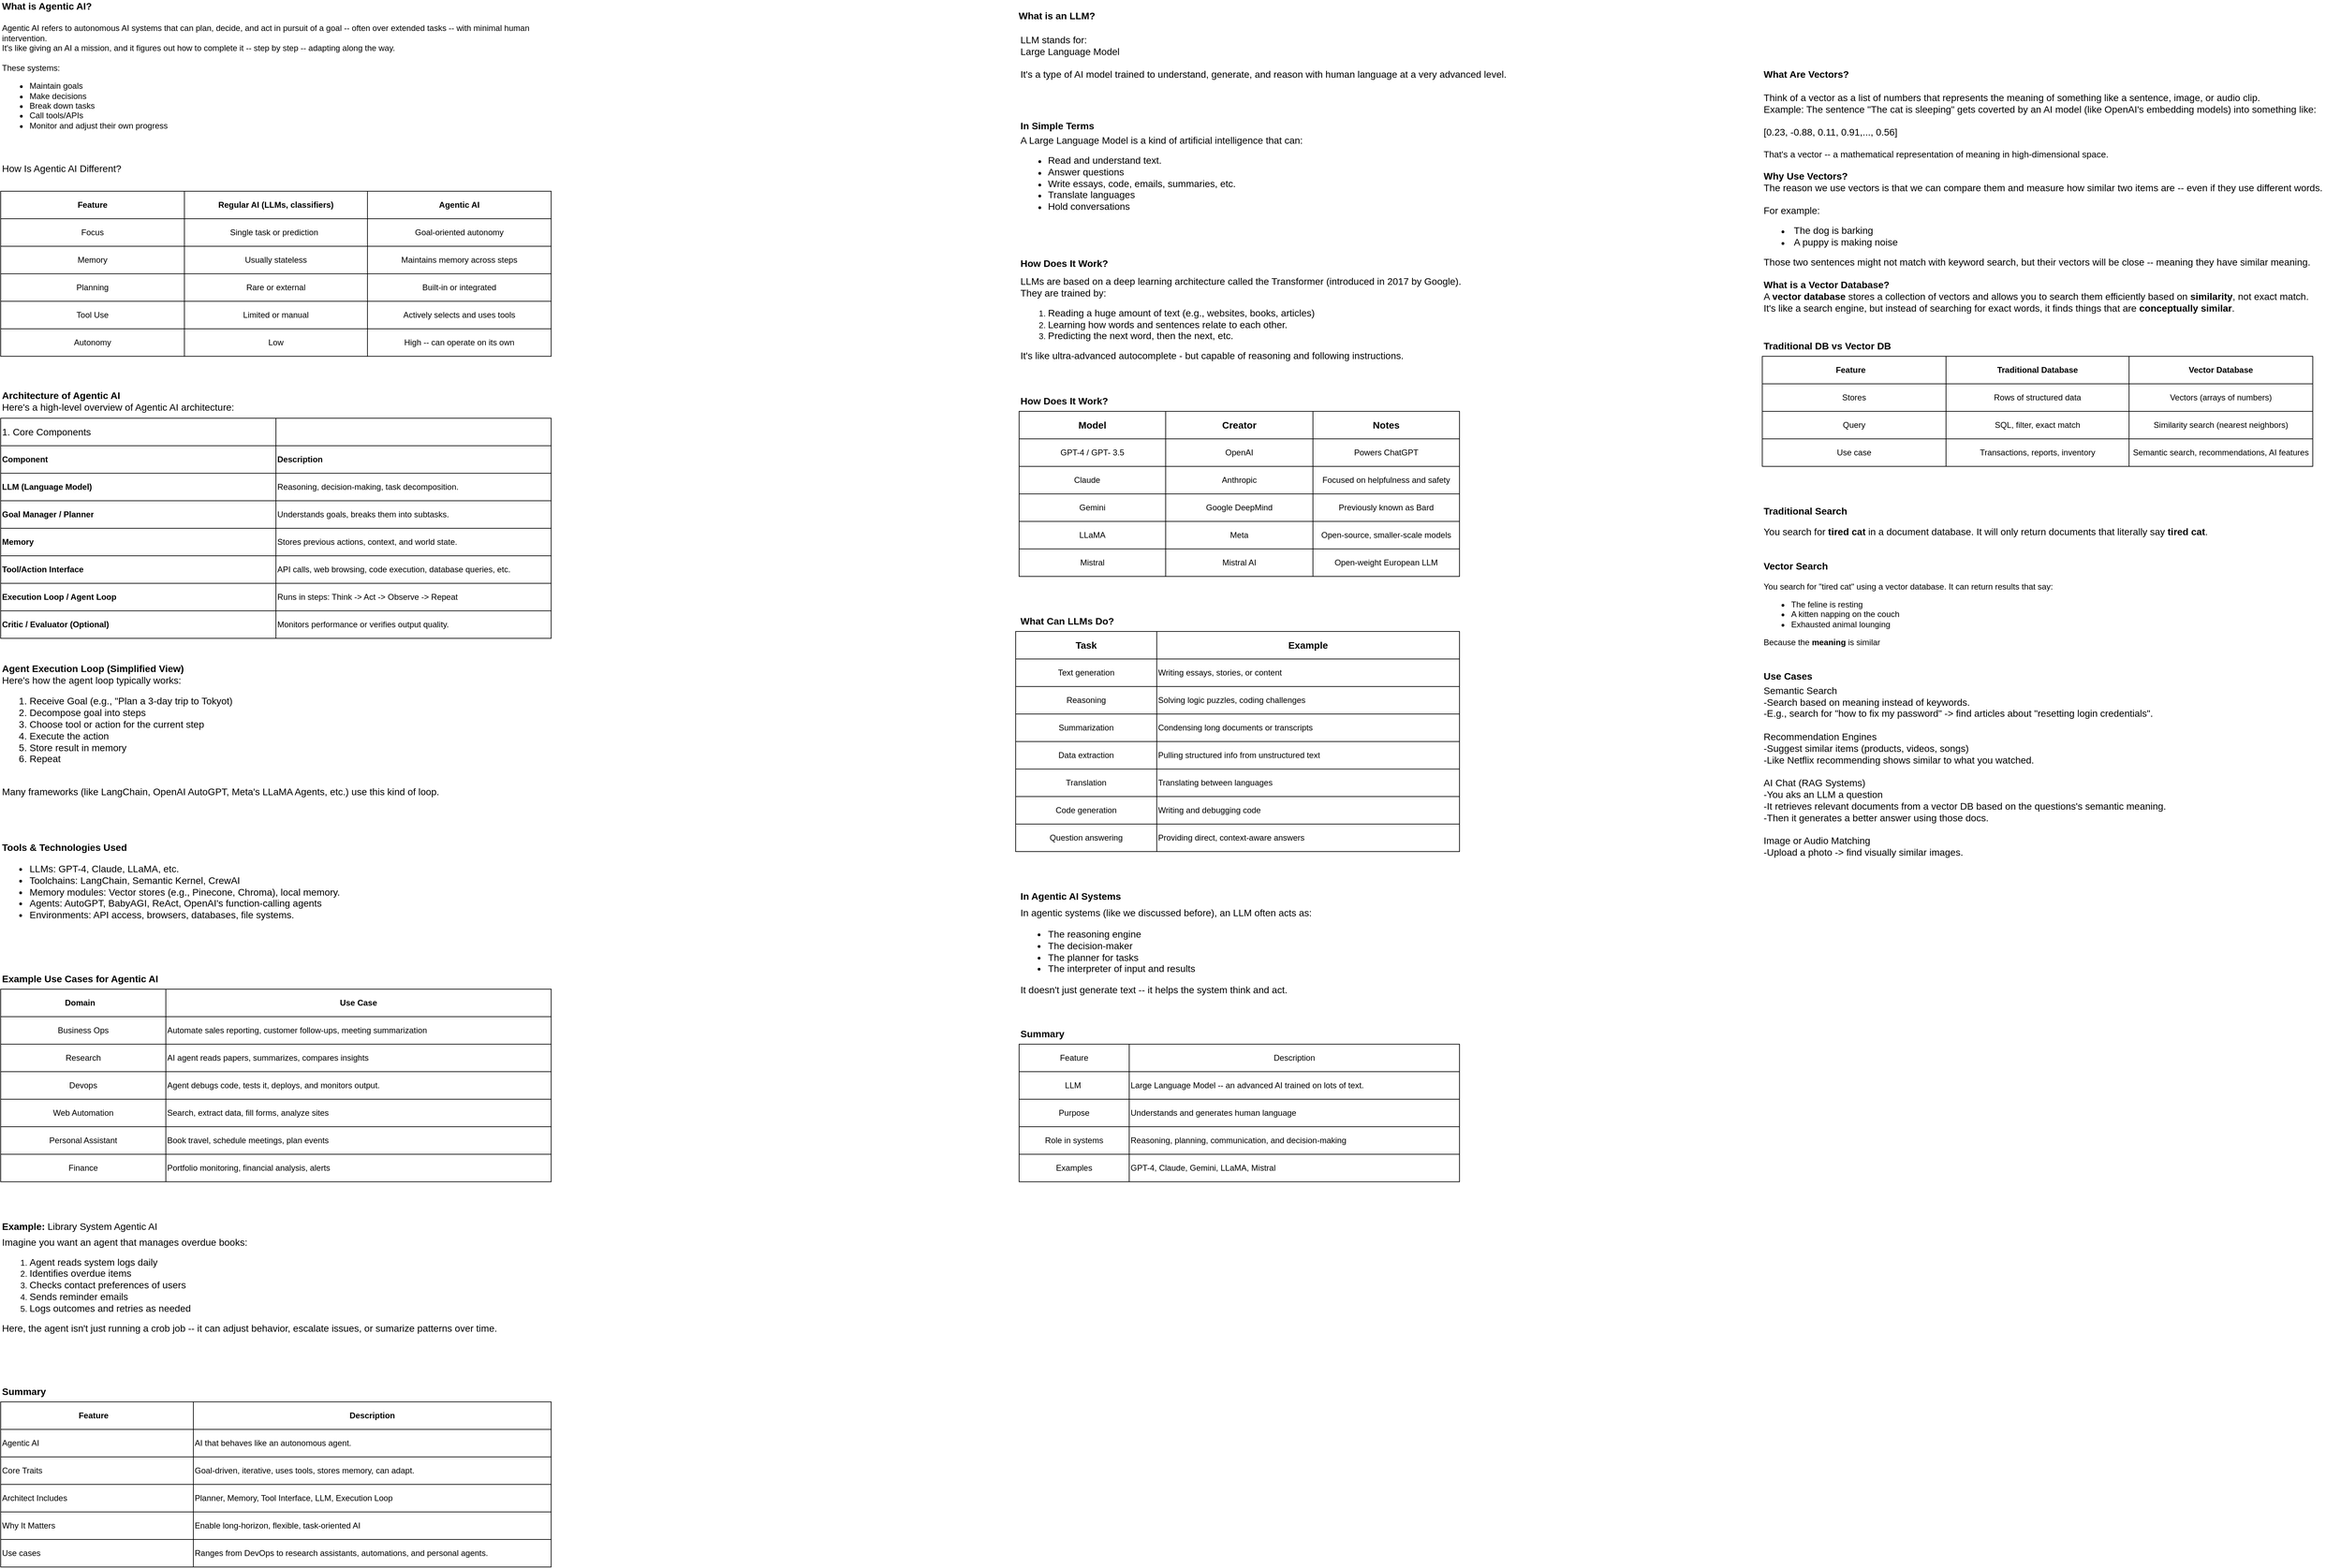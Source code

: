<mxfile version="28.0.7">
  <diagram name="Page-1" id="ud4ffDmu5Z98EnHz-Ld9">
    <mxGraphModel dx="1853" dy="734" grid="1" gridSize="10" guides="1" tooltips="1" connect="1" arrows="1" fold="1" page="1" pageScale="1" pageWidth="850" pageHeight="1100" math="0" shadow="0">
      <root>
        <mxCell id="0" />
        <mxCell id="1" parent="0" />
        <mxCell id="W2Su8uCCXEmHzZ2Cs9Iy-1" value="&lt;div&gt;&lt;font style=&quot;font-size: 14px;&quot;&gt;&lt;b&gt;What is Agentic AI?&lt;/b&gt;&lt;/font&gt;&lt;/div&gt;&lt;div&gt;&lt;font style=&quot;font-size: 14px;&quot;&gt;&lt;br&gt;&lt;/font&gt;&lt;/div&gt;Agentic AI refers to autonomous AI systems that can plan, decide, and act in pursuit of a goal -- often over extended tasks -- with minimal human intervention.&lt;br&gt;&lt;div&gt;It&#39;s like giving an AI a mission, and it figures out how to complete it -- step by step -- adapting along the way.&lt;/div&gt;&lt;div&gt;&lt;br&gt;&lt;/div&gt;&lt;div&gt;These systems:&lt;/div&gt;&lt;div&gt;&lt;ul&gt;&lt;li&gt;Maintain goals&lt;/li&gt;&lt;li&gt;Make decisions&lt;/li&gt;&lt;li&gt;Break down tasks &lt;br&gt;&lt;/li&gt;&lt;li&gt;Call tools/APIs&lt;/li&gt;&lt;li&gt;Monitor and adjust their own progress&lt;br&gt;&lt;/li&gt;&lt;/ul&gt;&lt;/div&gt;&lt;div&gt;&lt;br&gt;&lt;/div&gt;" style="text;html=1;align=left;verticalAlign=middle;whiteSpace=wrap;rounded=0;" parent="1" vertex="1">
          <mxGeometry x="40" y="110" width="800" height="160" as="geometry" />
        </mxCell>
        <mxCell id="KA8wCs6MOciPEU11_kaX-1" value="&lt;div&gt;&lt;font style=&quot;font-size: 14px;&quot;&gt;How Is Agentic AI Different?&lt;/font&gt;&lt;/div&gt;&lt;div&gt;&lt;font style=&quot;font-size: 13px;&quot;&gt;&lt;font style=&quot;font-size: 14px;&quot;&gt;&lt;span style=&quot;white-space: pre;&quot;&gt;&#x9;&lt;/span&gt;&lt;span style=&quot;white-space: pre;&quot;&gt;&#x9;&lt;/span&gt;&lt;span style=&quot;white-space: pre;&quot;&gt;&#x9;&lt;/span&gt;&lt;span style=&quot;white-space: pre;&quot;&gt;&#x9;&lt;/span&gt;&lt;span style=&quot;white-space: pre;&quot;&gt;&#x9;&lt;/span&gt;&lt;span style=&quot;white-space: pre;&quot;&gt;&#x9;&lt;/span&gt;&lt;span style=&quot;white-space: pre;&quot;&gt;&#x9;&lt;/span&gt;&lt;span style=&quot;white-space: pre;&quot;&gt;&#x9;&lt;/span&gt;&lt;span style=&quot;white-space: pre;&quot;&gt;&#x9;&lt;/span&gt;&lt;span style=&quot;white-space: pre;&quot;&gt;&#x9;&lt;/span&gt;&lt;span style=&quot;white-space: pre;&quot;&gt;&#x9;&lt;/span&gt;&lt;span style=&quot;white-space: pre;&quot;&gt;&#x9;&lt;/span&gt;&lt;/font&gt;&lt;br&gt;&lt;/font&gt;&lt;/div&gt;" style="text;html=1;align=left;verticalAlign=middle;whiteSpace=wrap;rounded=0;" parent="1" vertex="1">
          <mxGeometry x="40" y="320" width="800" height="30" as="geometry" />
        </mxCell>
        <mxCell id="KA8wCs6MOciPEU11_kaX-3" value="" style="shape=table;startSize=0;container=1;collapsible=0;childLayout=tableLayout;" parent="1" vertex="1">
          <mxGeometry x="40" y="360" width="800" height="240" as="geometry" />
        </mxCell>
        <mxCell id="KA8wCs6MOciPEU11_kaX-4" value="" style="shape=tableRow;horizontal=0;startSize=0;swimlaneHead=0;swimlaneBody=0;strokeColor=inherit;top=0;left=0;bottom=0;right=0;collapsible=0;dropTarget=0;fillColor=none;points=[[0,0.5],[1,0.5]];portConstraint=eastwest;" parent="KA8wCs6MOciPEU11_kaX-3" vertex="1">
          <mxGeometry width="800" height="40" as="geometry" />
        </mxCell>
        <mxCell id="KA8wCs6MOciPEU11_kaX-5" value="&lt;b&gt;Feature&lt;/b&gt;" style="shape=partialRectangle;html=1;whiteSpace=wrap;connectable=0;strokeColor=inherit;overflow=hidden;fillColor=none;top=0;left=0;bottom=0;right=0;pointerEvents=1;" parent="KA8wCs6MOciPEU11_kaX-4" vertex="1">
          <mxGeometry width="267" height="40" as="geometry">
            <mxRectangle width="267" height="40" as="alternateBounds" />
          </mxGeometry>
        </mxCell>
        <mxCell id="KA8wCs6MOciPEU11_kaX-6" value="&lt;b&gt;Regular AI (LLMs, classifiers)&lt;/b&gt;" style="shape=partialRectangle;html=1;whiteSpace=wrap;connectable=0;strokeColor=inherit;overflow=hidden;fillColor=none;top=0;left=0;bottom=0;right=0;pointerEvents=1;" parent="KA8wCs6MOciPEU11_kaX-4" vertex="1">
          <mxGeometry x="267" width="266" height="40" as="geometry">
            <mxRectangle width="266" height="40" as="alternateBounds" />
          </mxGeometry>
        </mxCell>
        <mxCell id="KA8wCs6MOciPEU11_kaX-7" value="&lt;b&gt;Agentic AI&lt;/b&gt;" style="shape=partialRectangle;html=1;whiteSpace=wrap;connectable=0;strokeColor=inherit;overflow=hidden;fillColor=none;top=0;left=0;bottom=0;right=0;pointerEvents=1;" parent="KA8wCs6MOciPEU11_kaX-4" vertex="1">
          <mxGeometry x="533" width="267" height="40" as="geometry">
            <mxRectangle width="267" height="40" as="alternateBounds" />
          </mxGeometry>
        </mxCell>
        <mxCell id="KA8wCs6MOciPEU11_kaX-8" value="" style="shape=tableRow;horizontal=0;startSize=0;swimlaneHead=0;swimlaneBody=0;strokeColor=inherit;top=0;left=0;bottom=0;right=0;collapsible=0;dropTarget=0;fillColor=none;points=[[0,0.5],[1,0.5]];portConstraint=eastwest;" parent="KA8wCs6MOciPEU11_kaX-3" vertex="1">
          <mxGeometry y="40" width="800" height="40" as="geometry" />
        </mxCell>
        <mxCell id="KA8wCs6MOciPEU11_kaX-9" value="Focus" style="shape=partialRectangle;html=1;whiteSpace=wrap;connectable=0;strokeColor=inherit;overflow=hidden;fillColor=none;top=0;left=0;bottom=0;right=0;pointerEvents=1;" parent="KA8wCs6MOciPEU11_kaX-8" vertex="1">
          <mxGeometry width="267" height="40" as="geometry">
            <mxRectangle width="267" height="40" as="alternateBounds" />
          </mxGeometry>
        </mxCell>
        <mxCell id="KA8wCs6MOciPEU11_kaX-10" value="Single task or prediction&lt;span style=&quot;white-space: pre;&quot;&gt;&#x9;&lt;/span&gt;" style="shape=partialRectangle;html=1;whiteSpace=wrap;connectable=0;strokeColor=inherit;overflow=hidden;fillColor=none;top=0;left=0;bottom=0;right=0;pointerEvents=1;" parent="KA8wCs6MOciPEU11_kaX-8" vertex="1">
          <mxGeometry x="267" width="266" height="40" as="geometry">
            <mxRectangle width="266" height="40" as="alternateBounds" />
          </mxGeometry>
        </mxCell>
        <mxCell id="KA8wCs6MOciPEU11_kaX-11" value="Goal-oriented autonomy" style="shape=partialRectangle;html=1;whiteSpace=wrap;connectable=0;strokeColor=inherit;overflow=hidden;fillColor=none;top=0;left=0;bottom=0;right=0;pointerEvents=1;" parent="KA8wCs6MOciPEU11_kaX-8" vertex="1">
          <mxGeometry x="533" width="267" height="40" as="geometry">
            <mxRectangle width="267" height="40" as="alternateBounds" />
          </mxGeometry>
        </mxCell>
        <mxCell id="KA8wCs6MOciPEU11_kaX-12" value="" style="shape=tableRow;horizontal=0;startSize=0;swimlaneHead=0;swimlaneBody=0;strokeColor=inherit;top=0;left=0;bottom=0;right=0;collapsible=0;dropTarget=0;fillColor=none;points=[[0,0.5],[1,0.5]];portConstraint=eastwest;" parent="KA8wCs6MOciPEU11_kaX-3" vertex="1">
          <mxGeometry y="80" width="800" height="40" as="geometry" />
        </mxCell>
        <mxCell id="KA8wCs6MOciPEU11_kaX-13" value="Memory" style="shape=partialRectangle;html=1;whiteSpace=wrap;connectable=0;strokeColor=inherit;overflow=hidden;fillColor=none;top=0;left=0;bottom=0;right=0;pointerEvents=1;" parent="KA8wCs6MOciPEU11_kaX-12" vertex="1">
          <mxGeometry width="267" height="40" as="geometry">
            <mxRectangle width="267" height="40" as="alternateBounds" />
          </mxGeometry>
        </mxCell>
        <mxCell id="KA8wCs6MOciPEU11_kaX-14" value="Usually stateless" style="shape=partialRectangle;html=1;whiteSpace=wrap;connectable=0;strokeColor=inherit;overflow=hidden;fillColor=none;top=0;left=0;bottom=0;right=0;pointerEvents=1;" parent="KA8wCs6MOciPEU11_kaX-12" vertex="1">
          <mxGeometry x="267" width="266" height="40" as="geometry">
            <mxRectangle width="266" height="40" as="alternateBounds" />
          </mxGeometry>
        </mxCell>
        <mxCell id="KA8wCs6MOciPEU11_kaX-15" value="Maintains memory across steps" style="shape=partialRectangle;html=1;whiteSpace=wrap;connectable=0;strokeColor=inherit;overflow=hidden;fillColor=none;top=0;left=0;bottom=0;right=0;pointerEvents=1;" parent="KA8wCs6MOciPEU11_kaX-12" vertex="1">
          <mxGeometry x="533" width="267" height="40" as="geometry">
            <mxRectangle width="267" height="40" as="alternateBounds" />
          </mxGeometry>
        </mxCell>
        <mxCell id="KA8wCs6MOciPEU11_kaX-16" value="" style="shape=tableRow;horizontal=0;startSize=0;swimlaneHead=0;swimlaneBody=0;strokeColor=inherit;top=0;left=0;bottom=0;right=0;collapsible=0;dropTarget=0;fillColor=none;points=[[0,0.5],[1,0.5]];portConstraint=eastwest;" parent="KA8wCs6MOciPEU11_kaX-3" vertex="1">
          <mxGeometry y="120" width="800" height="40" as="geometry" />
        </mxCell>
        <mxCell id="KA8wCs6MOciPEU11_kaX-17" value="Planning" style="shape=partialRectangle;html=1;whiteSpace=wrap;connectable=0;strokeColor=inherit;overflow=hidden;fillColor=none;top=0;left=0;bottom=0;right=0;pointerEvents=1;" parent="KA8wCs6MOciPEU11_kaX-16" vertex="1">
          <mxGeometry width="267" height="40" as="geometry">
            <mxRectangle width="267" height="40" as="alternateBounds" />
          </mxGeometry>
        </mxCell>
        <mxCell id="KA8wCs6MOciPEU11_kaX-18" value="Rare or external" style="shape=partialRectangle;html=1;whiteSpace=wrap;connectable=0;strokeColor=inherit;overflow=hidden;fillColor=none;top=0;left=0;bottom=0;right=0;pointerEvents=1;" parent="KA8wCs6MOciPEU11_kaX-16" vertex="1">
          <mxGeometry x="267" width="266" height="40" as="geometry">
            <mxRectangle width="266" height="40" as="alternateBounds" />
          </mxGeometry>
        </mxCell>
        <mxCell id="KA8wCs6MOciPEU11_kaX-19" value="Built-in or integrated" style="shape=partialRectangle;html=1;whiteSpace=wrap;connectable=0;strokeColor=inherit;overflow=hidden;fillColor=none;top=0;left=0;bottom=0;right=0;pointerEvents=1;" parent="KA8wCs6MOciPEU11_kaX-16" vertex="1">
          <mxGeometry x="533" width="267" height="40" as="geometry">
            <mxRectangle width="267" height="40" as="alternateBounds" />
          </mxGeometry>
        </mxCell>
        <mxCell id="KA8wCs6MOciPEU11_kaX-20" value="" style="shape=tableRow;horizontal=0;startSize=0;swimlaneHead=0;swimlaneBody=0;strokeColor=inherit;top=0;left=0;bottom=0;right=0;collapsible=0;dropTarget=0;fillColor=none;points=[[0,0.5],[1,0.5]];portConstraint=eastwest;" parent="KA8wCs6MOciPEU11_kaX-3" vertex="1">
          <mxGeometry y="160" width="800" height="40" as="geometry" />
        </mxCell>
        <mxCell id="KA8wCs6MOciPEU11_kaX-21" value="Tool Use" style="shape=partialRectangle;html=1;whiteSpace=wrap;connectable=0;strokeColor=inherit;overflow=hidden;fillColor=none;top=0;left=0;bottom=0;right=0;pointerEvents=1;" parent="KA8wCs6MOciPEU11_kaX-20" vertex="1">
          <mxGeometry width="267" height="40" as="geometry">
            <mxRectangle width="267" height="40" as="alternateBounds" />
          </mxGeometry>
        </mxCell>
        <mxCell id="KA8wCs6MOciPEU11_kaX-22" value="Limited or manual" style="shape=partialRectangle;html=1;whiteSpace=wrap;connectable=0;strokeColor=inherit;overflow=hidden;fillColor=none;top=0;left=0;bottom=0;right=0;pointerEvents=1;" parent="KA8wCs6MOciPEU11_kaX-20" vertex="1">
          <mxGeometry x="267" width="266" height="40" as="geometry">
            <mxRectangle width="266" height="40" as="alternateBounds" />
          </mxGeometry>
        </mxCell>
        <mxCell id="KA8wCs6MOciPEU11_kaX-23" value="Actively selects and uses tools" style="shape=partialRectangle;html=1;whiteSpace=wrap;connectable=0;strokeColor=inherit;overflow=hidden;fillColor=none;top=0;left=0;bottom=0;right=0;pointerEvents=1;" parent="KA8wCs6MOciPEU11_kaX-20" vertex="1">
          <mxGeometry x="533" width="267" height="40" as="geometry">
            <mxRectangle width="267" height="40" as="alternateBounds" />
          </mxGeometry>
        </mxCell>
        <mxCell id="KA8wCs6MOciPEU11_kaX-24" value="" style="shape=tableRow;horizontal=0;startSize=0;swimlaneHead=0;swimlaneBody=0;strokeColor=inherit;top=0;left=0;bottom=0;right=0;collapsible=0;dropTarget=0;fillColor=none;points=[[0,0.5],[1,0.5]];portConstraint=eastwest;" parent="KA8wCs6MOciPEU11_kaX-3" vertex="1">
          <mxGeometry y="200" width="800" height="40" as="geometry" />
        </mxCell>
        <mxCell id="KA8wCs6MOciPEU11_kaX-25" value="Autonomy" style="shape=partialRectangle;html=1;whiteSpace=wrap;connectable=0;strokeColor=inherit;overflow=hidden;fillColor=none;top=0;left=0;bottom=0;right=0;pointerEvents=1;" parent="KA8wCs6MOciPEU11_kaX-24" vertex="1">
          <mxGeometry width="267" height="40" as="geometry">
            <mxRectangle width="267" height="40" as="alternateBounds" />
          </mxGeometry>
        </mxCell>
        <mxCell id="KA8wCs6MOciPEU11_kaX-26" value="Low" style="shape=partialRectangle;html=1;whiteSpace=wrap;connectable=0;strokeColor=inherit;overflow=hidden;fillColor=none;top=0;left=0;bottom=0;right=0;pointerEvents=1;" parent="KA8wCs6MOciPEU11_kaX-24" vertex="1">
          <mxGeometry x="267" width="266" height="40" as="geometry">
            <mxRectangle width="266" height="40" as="alternateBounds" />
          </mxGeometry>
        </mxCell>
        <mxCell id="KA8wCs6MOciPEU11_kaX-27" value="High -- can operate on its own" style="shape=partialRectangle;html=1;whiteSpace=wrap;connectable=0;strokeColor=inherit;overflow=hidden;fillColor=none;top=0;left=0;bottom=0;right=0;pointerEvents=1;" parent="KA8wCs6MOciPEU11_kaX-24" vertex="1">
          <mxGeometry x="533" width="267" height="40" as="geometry">
            <mxRectangle width="267" height="40" as="alternateBounds" />
          </mxGeometry>
        </mxCell>
        <mxCell id="KA8wCs6MOciPEU11_kaX-28" value="&lt;div&gt;&lt;b&gt;Architecture of Agentic AI&lt;/b&gt;&lt;/div&gt;&lt;div&gt;Here&#39;s a high-level overview of Agentic AI architecture:&lt;br&gt;&lt;/div&gt;" style="text;html=1;align=left;verticalAlign=middle;whiteSpace=wrap;rounded=0;fontSize=14;" parent="1" vertex="1">
          <mxGeometry x="40" y="650" width="800" height="30" as="geometry" />
        </mxCell>
        <mxCell id="KA8wCs6MOciPEU11_kaX-29" value="" style="shape=table;startSize=0;container=1;collapsible=0;childLayout=tableLayout;align=left;" parent="1" vertex="1">
          <mxGeometry x="40" y="690" width="800" height="320" as="geometry" />
        </mxCell>
        <mxCell id="KA8wCs6MOciPEU11_kaX-30" value="" style="shape=tableRow;horizontal=0;startSize=0;swimlaneHead=0;swimlaneBody=0;strokeColor=inherit;top=0;left=0;bottom=0;right=0;collapsible=0;dropTarget=0;fillColor=none;points=[[0,0.5],[1,0.5]];portConstraint=eastwest;" parent="KA8wCs6MOciPEU11_kaX-29" vertex="1">
          <mxGeometry width="800" height="40" as="geometry" />
        </mxCell>
        <mxCell id="KA8wCs6MOciPEU11_kaX-31" value="&lt;font style=&quot;font-size: 14px;&quot;&gt;1. Core Components&lt;/font&gt;" style="shape=partialRectangle;html=1;whiteSpace=wrap;connectable=0;strokeColor=inherit;overflow=hidden;fillColor=none;top=0;left=0;bottom=0;right=0;pointerEvents=1;align=left;" parent="KA8wCs6MOciPEU11_kaX-30" vertex="1">
          <mxGeometry width="400" height="40" as="geometry">
            <mxRectangle width="400" height="40" as="alternateBounds" />
          </mxGeometry>
        </mxCell>
        <mxCell id="KA8wCs6MOciPEU11_kaX-32" value="" style="shape=partialRectangle;html=1;whiteSpace=wrap;connectable=0;strokeColor=inherit;overflow=hidden;fillColor=none;top=0;left=0;bottom=0;right=0;pointerEvents=1;" parent="KA8wCs6MOciPEU11_kaX-30" vertex="1">
          <mxGeometry x="400" width="400" height="40" as="geometry">
            <mxRectangle width="400" height="40" as="alternateBounds" />
          </mxGeometry>
        </mxCell>
        <mxCell id="KA8wCs6MOciPEU11_kaX-33" value="" style="shape=tableRow;horizontal=0;startSize=0;swimlaneHead=0;swimlaneBody=0;strokeColor=inherit;top=0;left=0;bottom=0;right=0;collapsible=0;dropTarget=0;fillColor=none;points=[[0,0.5],[1,0.5]];portConstraint=eastwest;" parent="KA8wCs6MOciPEU11_kaX-29" vertex="1">
          <mxGeometry y="40" width="800" height="40" as="geometry" />
        </mxCell>
        <mxCell id="KA8wCs6MOciPEU11_kaX-34" value="&lt;b&gt;Component&lt;span style=&quot;white-space: pre;&quot;&gt;&#x9;&lt;/span&gt;&lt;/b&gt;" style="shape=partialRectangle;html=1;whiteSpace=wrap;connectable=0;strokeColor=inherit;overflow=hidden;fillColor=none;top=0;left=0;bottom=0;right=0;pointerEvents=1;align=left;" parent="KA8wCs6MOciPEU11_kaX-33" vertex="1">
          <mxGeometry width="400" height="40" as="geometry">
            <mxRectangle width="400" height="40" as="alternateBounds" />
          </mxGeometry>
        </mxCell>
        <mxCell id="KA8wCs6MOciPEU11_kaX-35" value="&lt;div align=&quot;left&quot;&gt;&lt;b&gt;Description&lt;/b&gt;&lt;/div&gt;" style="shape=partialRectangle;html=1;whiteSpace=wrap;connectable=0;strokeColor=inherit;overflow=hidden;fillColor=none;top=0;left=0;bottom=0;right=0;pointerEvents=1;align=left;" parent="KA8wCs6MOciPEU11_kaX-33" vertex="1">
          <mxGeometry x="400" width="400" height="40" as="geometry">
            <mxRectangle width="400" height="40" as="alternateBounds" />
          </mxGeometry>
        </mxCell>
        <mxCell id="KA8wCs6MOciPEU11_kaX-36" value="" style="shape=tableRow;horizontal=0;startSize=0;swimlaneHead=0;swimlaneBody=0;strokeColor=inherit;top=0;left=0;bottom=0;right=0;collapsible=0;dropTarget=0;fillColor=none;points=[[0,0.5],[1,0.5]];portConstraint=eastwest;" parent="KA8wCs6MOciPEU11_kaX-29" vertex="1">
          <mxGeometry y="80" width="800" height="40" as="geometry" />
        </mxCell>
        <mxCell id="KA8wCs6MOciPEU11_kaX-37" value="&lt;b&gt;LLM (Language Model)&lt;/b&gt;" style="shape=partialRectangle;html=1;whiteSpace=wrap;connectable=0;strokeColor=inherit;overflow=hidden;fillColor=none;top=0;left=0;bottom=0;right=0;pointerEvents=1;align=left;" parent="KA8wCs6MOciPEU11_kaX-36" vertex="1">
          <mxGeometry width="400" height="40" as="geometry">
            <mxRectangle width="400" height="40" as="alternateBounds" />
          </mxGeometry>
        </mxCell>
        <mxCell id="KA8wCs6MOciPEU11_kaX-38" value="Reasoning, decision-making, task decomposition." style="shape=partialRectangle;html=1;whiteSpace=wrap;connectable=0;strokeColor=inherit;overflow=hidden;fillColor=none;top=0;left=0;bottom=0;right=0;pointerEvents=1;align=left;" parent="KA8wCs6MOciPEU11_kaX-36" vertex="1">
          <mxGeometry x="400" width="400" height="40" as="geometry">
            <mxRectangle width="400" height="40" as="alternateBounds" />
          </mxGeometry>
        </mxCell>
        <mxCell id="KA8wCs6MOciPEU11_kaX-39" value="" style="shape=tableRow;horizontal=0;startSize=0;swimlaneHead=0;swimlaneBody=0;strokeColor=inherit;top=0;left=0;bottom=0;right=0;collapsible=0;dropTarget=0;fillColor=none;points=[[0,0.5],[1,0.5]];portConstraint=eastwest;" parent="KA8wCs6MOciPEU11_kaX-29" vertex="1">
          <mxGeometry y="120" width="800" height="40" as="geometry" />
        </mxCell>
        <mxCell id="KA8wCs6MOciPEU11_kaX-40" value="&lt;b&gt;Goal Manager / Planner&lt;/b&gt;" style="shape=partialRectangle;html=1;whiteSpace=wrap;connectable=0;strokeColor=inherit;overflow=hidden;fillColor=none;top=0;left=0;bottom=0;right=0;pointerEvents=1;align=left;" parent="KA8wCs6MOciPEU11_kaX-39" vertex="1">
          <mxGeometry width="400" height="40" as="geometry">
            <mxRectangle width="400" height="40" as="alternateBounds" />
          </mxGeometry>
        </mxCell>
        <mxCell id="KA8wCs6MOciPEU11_kaX-41" value="Understands goals, breaks them into subtasks." style="shape=partialRectangle;html=1;whiteSpace=wrap;connectable=0;strokeColor=inherit;overflow=hidden;fillColor=none;top=0;left=0;bottom=0;right=0;pointerEvents=1;align=left;" parent="KA8wCs6MOciPEU11_kaX-39" vertex="1">
          <mxGeometry x="400" width="400" height="40" as="geometry">
            <mxRectangle width="400" height="40" as="alternateBounds" />
          </mxGeometry>
        </mxCell>
        <mxCell id="KA8wCs6MOciPEU11_kaX-42" value="" style="shape=tableRow;horizontal=0;startSize=0;swimlaneHead=0;swimlaneBody=0;strokeColor=inherit;top=0;left=0;bottom=0;right=0;collapsible=0;dropTarget=0;fillColor=none;points=[[0,0.5],[1,0.5]];portConstraint=eastwest;" parent="KA8wCs6MOciPEU11_kaX-29" vertex="1">
          <mxGeometry y="160" width="800" height="40" as="geometry" />
        </mxCell>
        <mxCell id="KA8wCs6MOciPEU11_kaX-43" value="&lt;b&gt;Memory&lt;/b&gt;" style="shape=partialRectangle;html=1;whiteSpace=wrap;connectable=0;strokeColor=inherit;overflow=hidden;fillColor=none;top=0;left=0;bottom=0;right=0;pointerEvents=1;align=left;" parent="KA8wCs6MOciPEU11_kaX-42" vertex="1">
          <mxGeometry width="400" height="40" as="geometry">
            <mxRectangle width="400" height="40" as="alternateBounds" />
          </mxGeometry>
        </mxCell>
        <mxCell id="KA8wCs6MOciPEU11_kaX-44" value="Stores previous actions, context, and world state." style="shape=partialRectangle;html=1;whiteSpace=wrap;connectable=0;strokeColor=inherit;overflow=hidden;fillColor=none;top=0;left=0;bottom=0;right=0;pointerEvents=1;align=left;" parent="KA8wCs6MOciPEU11_kaX-42" vertex="1">
          <mxGeometry x="400" width="400" height="40" as="geometry">
            <mxRectangle width="400" height="40" as="alternateBounds" />
          </mxGeometry>
        </mxCell>
        <mxCell id="KA8wCs6MOciPEU11_kaX-45" value="" style="shape=tableRow;horizontal=0;startSize=0;swimlaneHead=0;swimlaneBody=0;strokeColor=inherit;top=0;left=0;bottom=0;right=0;collapsible=0;dropTarget=0;fillColor=none;points=[[0,0.5],[1,0.5]];portConstraint=eastwest;" parent="KA8wCs6MOciPEU11_kaX-29" vertex="1">
          <mxGeometry y="200" width="800" height="40" as="geometry" />
        </mxCell>
        <mxCell id="KA8wCs6MOciPEU11_kaX-46" value="&lt;b&gt;Tool/Action Interface&lt;/b&gt;" style="shape=partialRectangle;html=1;whiteSpace=wrap;connectable=0;strokeColor=inherit;overflow=hidden;fillColor=none;top=0;left=0;bottom=0;right=0;pointerEvents=1;align=left;" parent="KA8wCs6MOciPEU11_kaX-45" vertex="1">
          <mxGeometry width="400" height="40" as="geometry">
            <mxRectangle width="400" height="40" as="alternateBounds" />
          </mxGeometry>
        </mxCell>
        <mxCell id="KA8wCs6MOciPEU11_kaX-47" value="API calls, web browsing, code execution, database queries, etc." style="shape=partialRectangle;html=1;whiteSpace=wrap;connectable=0;strokeColor=inherit;overflow=hidden;fillColor=none;top=0;left=0;bottom=0;right=0;pointerEvents=1;align=left;" parent="KA8wCs6MOciPEU11_kaX-45" vertex="1">
          <mxGeometry x="400" width="400" height="40" as="geometry">
            <mxRectangle width="400" height="40" as="alternateBounds" />
          </mxGeometry>
        </mxCell>
        <mxCell id="KA8wCs6MOciPEU11_kaX-48" value="" style="shape=tableRow;horizontal=0;startSize=0;swimlaneHead=0;swimlaneBody=0;strokeColor=inherit;top=0;left=0;bottom=0;right=0;collapsible=0;dropTarget=0;fillColor=none;points=[[0,0.5],[1,0.5]];portConstraint=eastwest;" parent="KA8wCs6MOciPEU11_kaX-29" vertex="1">
          <mxGeometry y="240" width="800" height="40" as="geometry" />
        </mxCell>
        <mxCell id="KA8wCs6MOciPEU11_kaX-49" value="&lt;b&gt;Execution Loop / Agent Loop&lt;/b&gt;" style="shape=partialRectangle;html=1;whiteSpace=wrap;connectable=0;strokeColor=inherit;overflow=hidden;fillColor=none;top=0;left=0;bottom=0;right=0;pointerEvents=1;align=left;" parent="KA8wCs6MOciPEU11_kaX-48" vertex="1">
          <mxGeometry width="400" height="40" as="geometry">
            <mxRectangle width="400" height="40" as="alternateBounds" />
          </mxGeometry>
        </mxCell>
        <mxCell id="KA8wCs6MOciPEU11_kaX-50" value="Runs in steps: Think -&amp;gt; Act -&amp;gt; Observe -&amp;gt; Repeat" style="shape=partialRectangle;html=1;whiteSpace=wrap;connectable=0;strokeColor=inherit;overflow=hidden;fillColor=none;top=0;left=0;bottom=0;right=0;pointerEvents=1;align=left;" parent="KA8wCs6MOciPEU11_kaX-48" vertex="1">
          <mxGeometry x="400" width="400" height="40" as="geometry">
            <mxRectangle width="400" height="40" as="alternateBounds" />
          </mxGeometry>
        </mxCell>
        <mxCell id="KA8wCs6MOciPEU11_kaX-51" value="" style="shape=tableRow;horizontal=0;startSize=0;swimlaneHead=0;swimlaneBody=0;strokeColor=inherit;top=0;left=0;bottom=0;right=0;collapsible=0;dropTarget=0;fillColor=none;points=[[0,0.5],[1,0.5]];portConstraint=eastwest;" parent="KA8wCs6MOciPEU11_kaX-29" vertex="1">
          <mxGeometry y="280" width="800" height="40" as="geometry" />
        </mxCell>
        <mxCell id="KA8wCs6MOciPEU11_kaX-52" value="&lt;b&gt;Critic / Evaluator (Optional)&lt;/b&gt;" style="shape=partialRectangle;html=1;whiteSpace=wrap;connectable=0;strokeColor=inherit;overflow=hidden;fillColor=none;top=0;left=0;bottom=0;right=0;pointerEvents=1;align=left;" parent="KA8wCs6MOciPEU11_kaX-51" vertex="1">
          <mxGeometry width="400" height="40" as="geometry">
            <mxRectangle width="400" height="40" as="alternateBounds" />
          </mxGeometry>
        </mxCell>
        <mxCell id="KA8wCs6MOciPEU11_kaX-53" value="Monitors performance or verifies output quality." style="shape=partialRectangle;html=1;whiteSpace=wrap;connectable=0;strokeColor=inherit;overflow=hidden;fillColor=none;top=0;left=0;bottom=0;right=0;pointerEvents=1;align=left;" parent="KA8wCs6MOciPEU11_kaX-51" vertex="1">
          <mxGeometry x="400" width="400" height="40" as="geometry">
            <mxRectangle width="400" height="40" as="alternateBounds" />
          </mxGeometry>
        </mxCell>
        <mxCell id="KA8wCs6MOciPEU11_kaX-54" value="&lt;div&gt;&lt;b&gt;Agent Execution Loop (Simplified View)&lt;br&gt;&lt;/b&gt;&lt;/div&gt;&lt;div&gt;Here&#39;s how the agent loop typically works:&lt;/div&gt;&lt;div&gt;&lt;ol&gt;&lt;li&gt;Receive Goal (e.g., &quot;Plan a 3-day trip to Tokyot)&lt;/li&gt;&lt;li&gt;Decompose goal into steps&lt;/li&gt;&lt;li&gt;Choose tool or action for the current step&lt;/li&gt;&lt;li&gt;Execute the action&lt;/li&gt;&lt;li&gt;Store result in memory&lt;/li&gt;&lt;li&gt;Repeat &lt;br&gt;&lt;/li&gt;&lt;/ol&gt;&lt;div&gt;&lt;br&gt;&lt;/div&gt;&lt;div&gt;Many frameworks (like LangChain, OpenAI AutoGPT, Meta&#39;s LLaMA Agents, etc.) use this kind of loop.&lt;/div&gt;&lt;div&gt;&lt;br&gt;&lt;/div&gt;&lt;/div&gt;&lt;div&gt;&lt;br&gt;&lt;/div&gt;" style="text;html=1;align=left;verticalAlign=middle;whiteSpace=wrap;rounded=0;fontSize=14;" parent="1" vertex="1">
          <mxGeometry x="40" y="1090" width="800" height="140" as="geometry" />
        </mxCell>
        <mxCell id="KA8wCs6MOciPEU11_kaX-55" value="&lt;div&gt;Tools &amp;amp; Technologies Used&lt;/div&gt;&lt;div&gt;&lt;ul&gt;&lt;li&gt;&lt;span style=&quot;font-weight: normal;&quot;&gt;LLMs: GPT-4, Claude, LLaMA, etc.&lt;/span&gt;&lt;/li&gt;&lt;li&gt;&lt;span style=&quot;font-weight: normal;&quot;&gt;Toolchains: LangChain, Semantic Kernel, CrewAI&lt;/span&gt;&lt;/li&gt;&lt;li&gt;&lt;span style=&quot;font-weight: normal;&quot;&gt;Memory modules: Vector stores (e.g., Pinecone, Chroma), local memory.&lt;/span&gt;&lt;/li&gt;&lt;li&gt;&lt;span style=&quot;font-weight: normal;&quot;&gt;Agents: AutoGPT, BabyAGI, ReAct, OpenAI&#39;s function-calling agents&lt;/span&gt;&lt;/li&gt;&lt;li&gt;&lt;span style=&quot;font-weight: normal;&quot;&gt;Environments: API access, browsers, databases, file systems.&lt;br&gt;&lt;/span&gt;&lt;/li&gt;&lt;/ul&gt;&lt;/div&gt;" style="text;html=1;align=left;verticalAlign=middle;whiteSpace=wrap;rounded=0;fontStyle=1;fontSize=14;" parent="1" vertex="1">
          <mxGeometry x="40" y="1310" width="800" height="120" as="geometry" />
        </mxCell>
        <mxCell id="KA8wCs6MOciPEU11_kaX-56" value="&lt;font style=&quot;font-size: 14px;&quot;&gt;&lt;b&gt;Example Use Cases for Agentic AI&lt;/b&gt;&lt;/font&gt;" style="text;html=1;align=left;verticalAlign=middle;whiteSpace=wrap;rounded=0;" parent="1" vertex="1">
          <mxGeometry x="40" y="1490" width="800" height="30" as="geometry" />
        </mxCell>
        <mxCell id="KA8wCs6MOciPEU11_kaX-57" value="" style="shape=table;startSize=0;container=1;collapsible=0;childLayout=tableLayout;" parent="1" vertex="1">
          <mxGeometry x="40" y="1520" width="800" height="280" as="geometry" />
        </mxCell>
        <mxCell id="KA8wCs6MOciPEU11_kaX-58" value="" style="shape=tableRow;horizontal=0;startSize=0;swimlaneHead=0;swimlaneBody=0;strokeColor=inherit;top=0;left=0;bottom=0;right=0;collapsible=0;dropTarget=0;fillColor=none;points=[[0,0.5],[1,0.5]];portConstraint=eastwest;" parent="KA8wCs6MOciPEU11_kaX-57" vertex="1">
          <mxGeometry width="800" height="40" as="geometry" />
        </mxCell>
        <mxCell id="KA8wCs6MOciPEU11_kaX-59" value="&lt;b&gt;Domain&lt;span style=&quot;white-space: pre;&quot;&gt;&#x9;&lt;/span&gt;&lt;/b&gt;" style="shape=partialRectangle;html=1;whiteSpace=wrap;connectable=0;strokeColor=inherit;overflow=hidden;fillColor=none;top=0;left=0;bottom=0;right=0;pointerEvents=1;" parent="KA8wCs6MOciPEU11_kaX-58" vertex="1">
          <mxGeometry width="240" height="40" as="geometry">
            <mxRectangle width="240" height="40" as="alternateBounds" />
          </mxGeometry>
        </mxCell>
        <mxCell id="KA8wCs6MOciPEU11_kaX-60" value="&lt;b&gt;Use Case&lt;/b&gt;" style="shape=partialRectangle;html=1;whiteSpace=wrap;connectable=0;strokeColor=inherit;overflow=hidden;fillColor=none;top=0;left=0;bottom=0;right=0;pointerEvents=1;" parent="KA8wCs6MOciPEU11_kaX-58" vertex="1">
          <mxGeometry x="240" width="560" height="40" as="geometry">
            <mxRectangle width="560" height="40" as="alternateBounds" />
          </mxGeometry>
        </mxCell>
        <mxCell id="KA8wCs6MOciPEU11_kaX-61" value="" style="shape=tableRow;horizontal=0;startSize=0;swimlaneHead=0;swimlaneBody=0;strokeColor=inherit;top=0;left=0;bottom=0;right=0;collapsible=0;dropTarget=0;fillColor=none;points=[[0,0.5],[1,0.5]];portConstraint=eastwest;" parent="KA8wCs6MOciPEU11_kaX-57" vertex="1">
          <mxGeometry y="40" width="800" height="40" as="geometry" />
        </mxCell>
        <mxCell id="KA8wCs6MOciPEU11_kaX-62" value="Business Ops" style="shape=partialRectangle;html=1;whiteSpace=wrap;connectable=0;strokeColor=inherit;overflow=hidden;fillColor=none;top=0;left=0;bottom=0;right=0;pointerEvents=1;" parent="KA8wCs6MOciPEU11_kaX-61" vertex="1">
          <mxGeometry width="240" height="40" as="geometry">
            <mxRectangle width="240" height="40" as="alternateBounds" />
          </mxGeometry>
        </mxCell>
        <mxCell id="KA8wCs6MOciPEU11_kaX-63" value="&lt;div align=&quot;left&quot;&gt;Automate sales reporting, customer follow-ups, meeting summarization&lt;/div&gt;" style="shape=partialRectangle;html=1;whiteSpace=wrap;connectable=0;strokeColor=inherit;overflow=hidden;fillColor=none;top=0;left=0;bottom=0;right=0;pointerEvents=1;align=left;" parent="KA8wCs6MOciPEU11_kaX-61" vertex="1">
          <mxGeometry x="240" width="560" height="40" as="geometry">
            <mxRectangle width="560" height="40" as="alternateBounds" />
          </mxGeometry>
        </mxCell>
        <mxCell id="KA8wCs6MOciPEU11_kaX-64" value="" style="shape=tableRow;horizontal=0;startSize=0;swimlaneHead=0;swimlaneBody=0;strokeColor=inherit;top=0;left=0;bottom=0;right=0;collapsible=0;dropTarget=0;fillColor=none;points=[[0,0.5],[1,0.5]];portConstraint=eastwest;" parent="KA8wCs6MOciPEU11_kaX-57" vertex="1">
          <mxGeometry y="80" width="800" height="40" as="geometry" />
        </mxCell>
        <mxCell id="KA8wCs6MOciPEU11_kaX-65" value="Research" style="shape=partialRectangle;html=1;whiteSpace=wrap;connectable=0;strokeColor=inherit;overflow=hidden;fillColor=none;top=0;left=0;bottom=0;right=0;pointerEvents=1;" parent="KA8wCs6MOciPEU11_kaX-64" vertex="1">
          <mxGeometry width="240" height="40" as="geometry">
            <mxRectangle width="240" height="40" as="alternateBounds" />
          </mxGeometry>
        </mxCell>
        <mxCell id="KA8wCs6MOciPEU11_kaX-66" value="&lt;div align=&quot;left&quot;&gt;AI agent reads papers, summarizes, compares insights&lt;/div&gt;" style="shape=partialRectangle;html=1;whiteSpace=wrap;connectable=0;strokeColor=inherit;overflow=hidden;fillColor=none;top=0;left=0;bottom=0;right=0;pointerEvents=1;align=left;" parent="KA8wCs6MOciPEU11_kaX-64" vertex="1">
          <mxGeometry x="240" width="560" height="40" as="geometry">
            <mxRectangle width="560" height="40" as="alternateBounds" />
          </mxGeometry>
        </mxCell>
        <mxCell id="KA8wCs6MOciPEU11_kaX-67" value="" style="shape=tableRow;horizontal=0;startSize=0;swimlaneHead=0;swimlaneBody=0;strokeColor=inherit;top=0;left=0;bottom=0;right=0;collapsible=0;dropTarget=0;fillColor=none;points=[[0,0.5],[1,0.5]];portConstraint=eastwest;" parent="KA8wCs6MOciPEU11_kaX-57" vertex="1">
          <mxGeometry y="120" width="800" height="40" as="geometry" />
        </mxCell>
        <mxCell id="KA8wCs6MOciPEU11_kaX-68" value="Devops" style="shape=partialRectangle;html=1;whiteSpace=wrap;connectable=0;strokeColor=inherit;overflow=hidden;fillColor=none;top=0;left=0;bottom=0;right=0;pointerEvents=1;" parent="KA8wCs6MOciPEU11_kaX-67" vertex="1">
          <mxGeometry width="240" height="40" as="geometry">
            <mxRectangle width="240" height="40" as="alternateBounds" />
          </mxGeometry>
        </mxCell>
        <mxCell id="KA8wCs6MOciPEU11_kaX-69" value="Agent debugs code, tests it, deploys, and monitors output." style="shape=partialRectangle;html=1;whiteSpace=wrap;connectable=0;strokeColor=inherit;overflow=hidden;fillColor=none;top=0;left=0;bottom=0;right=0;pointerEvents=1;align=left;" parent="KA8wCs6MOciPEU11_kaX-67" vertex="1">
          <mxGeometry x="240" width="560" height="40" as="geometry">
            <mxRectangle width="560" height="40" as="alternateBounds" />
          </mxGeometry>
        </mxCell>
        <mxCell id="KA8wCs6MOciPEU11_kaX-70" value="" style="shape=tableRow;horizontal=0;startSize=0;swimlaneHead=0;swimlaneBody=0;strokeColor=inherit;top=0;left=0;bottom=0;right=0;collapsible=0;dropTarget=0;fillColor=none;points=[[0,0.5],[1,0.5]];portConstraint=eastwest;" parent="KA8wCs6MOciPEU11_kaX-57" vertex="1">
          <mxGeometry y="160" width="800" height="40" as="geometry" />
        </mxCell>
        <mxCell id="KA8wCs6MOciPEU11_kaX-71" value="Web Automation" style="shape=partialRectangle;html=1;whiteSpace=wrap;connectable=0;strokeColor=inherit;overflow=hidden;fillColor=none;top=0;left=0;bottom=0;right=0;pointerEvents=1;" parent="KA8wCs6MOciPEU11_kaX-70" vertex="1">
          <mxGeometry width="240" height="40" as="geometry">
            <mxRectangle width="240" height="40" as="alternateBounds" />
          </mxGeometry>
        </mxCell>
        <mxCell id="KA8wCs6MOciPEU11_kaX-72" value="Search, extract data, fill forms, analyze sites" style="shape=partialRectangle;html=1;whiteSpace=wrap;connectable=0;strokeColor=inherit;overflow=hidden;fillColor=none;top=0;left=0;bottom=0;right=0;pointerEvents=1;align=left;" parent="KA8wCs6MOciPEU11_kaX-70" vertex="1">
          <mxGeometry x="240" width="560" height="40" as="geometry">
            <mxRectangle width="560" height="40" as="alternateBounds" />
          </mxGeometry>
        </mxCell>
        <mxCell id="KA8wCs6MOciPEU11_kaX-73" value="" style="shape=tableRow;horizontal=0;startSize=0;swimlaneHead=0;swimlaneBody=0;strokeColor=inherit;top=0;left=0;bottom=0;right=0;collapsible=0;dropTarget=0;fillColor=none;points=[[0,0.5],[1,0.5]];portConstraint=eastwest;" parent="KA8wCs6MOciPEU11_kaX-57" vertex="1">
          <mxGeometry y="200" width="800" height="40" as="geometry" />
        </mxCell>
        <mxCell id="KA8wCs6MOciPEU11_kaX-74" value="Personal Assistant" style="shape=partialRectangle;html=1;whiteSpace=wrap;connectable=0;strokeColor=inherit;overflow=hidden;fillColor=none;top=0;left=0;bottom=0;right=0;pointerEvents=1;" parent="KA8wCs6MOciPEU11_kaX-73" vertex="1">
          <mxGeometry width="240" height="40" as="geometry">
            <mxRectangle width="240" height="40" as="alternateBounds" />
          </mxGeometry>
        </mxCell>
        <mxCell id="KA8wCs6MOciPEU11_kaX-75" value="Book travel, schedule meetings, plan events" style="shape=partialRectangle;html=1;whiteSpace=wrap;connectable=0;strokeColor=inherit;overflow=hidden;fillColor=none;top=0;left=0;bottom=0;right=0;pointerEvents=1;align=left;" parent="KA8wCs6MOciPEU11_kaX-73" vertex="1">
          <mxGeometry x="240" width="560" height="40" as="geometry">
            <mxRectangle width="560" height="40" as="alternateBounds" />
          </mxGeometry>
        </mxCell>
        <mxCell id="KA8wCs6MOciPEU11_kaX-76" value="" style="shape=tableRow;horizontal=0;startSize=0;swimlaneHead=0;swimlaneBody=0;strokeColor=inherit;top=0;left=0;bottom=0;right=0;collapsible=0;dropTarget=0;fillColor=none;points=[[0,0.5],[1,0.5]];portConstraint=eastwest;" parent="KA8wCs6MOciPEU11_kaX-57" vertex="1">
          <mxGeometry y="240" width="800" height="40" as="geometry" />
        </mxCell>
        <mxCell id="KA8wCs6MOciPEU11_kaX-77" value="Finance" style="shape=partialRectangle;html=1;whiteSpace=wrap;connectable=0;strokeColor=inherit;overflow=hidden;fillColor=none;top=0;left=0;bottom=0;right=0;pointerEvents=1;" parent="KA8wCs6MOciPEU11_kaX-76" vertex="1">
          <mxGeometry width="240" height="40" as="geometry">
            <mxRectangle width="240" height="40" as="alternateBounds" />
          </mxGeometry>
        </mxCell>
        <mxCell id="KA8wCs6MOciPEU11_kaX-78" value="Portfolio monitoring, financial analysis, alerts" style="shape=partialRectangle;html=1;whiteSpace=wrap;connectable=0;strokeColor=inherit;overflow=hidden;fillColor=none;top=0;left=0;bottom=0;right=0;pointerEvents=1;align=left;" parent="KA8wCs6MOciPEU11_kaX-76" vertex="1">
          <mxGeometry x="240" width="560" height="40" as="geometry">
            <mxRectangle width="560" height="40" as="alternateBounds" />
          </mxGeometry>
        </mxCell>
        <mxCell id="KA8wCs6MOciPEU11_kaX-79" value="&lt;font style=&quot;font-size: 14px;&quot;&gt;&lt;b&gt;Example: &lt;/b&gt;Library System Agentic AI&lt;b&gt;&lt;br&gt;&lt;/b&gt;&lt;/font&gt;" style="text;html=1;align=left;verticalAlign=middle;whiteSpace=wrap;rounded=0;" parent="1" vertex="1">
          <mxGeometry x="40" y="1850" width="800" height="30" as="geometry" />
        </mxCell>
        <mxCell id="KA8wCs6MOciPEU11_kaX-80" value="&lt;div&gt;&lt;font style=&quot;font-size: 14px;&quot;&gt;Imagine you want an agent that manages overdue books:&lt;/font&gt;&lt;/div&gt;&lt;div&gt;&lt;ol&gt;&lt;li&gt;&lt;font style=&quot;font-size: 14px;&quot;&gt;Agent reads system logs daily&lt;/font&gt;&lt;/li&gt;&lt;li&gt;&lt;font style=&quot;font-size: 14px;&quot;&gt;Identifies overdue items&lt;/font&gt;&lt;/li&gt;&lt;li&gt;&lt;font style=&quot;font-size: 14px;&quot;&gt;Checks contact preferences of users&lt;/font&gt;&lt;/li&gt;&lt;li&gt;&lt;font style=&quot;font-size: 14px;&quot;&gt;Sends reminder emails&lt;/font&gt;&lt;/li&gt;&lt;li&gt;&lt;font style=&quot;font-size: 14px;&quot;&gt;Logs outcomes and retries as needed&lt;/font&gt;&lt;/li&gt;&lt;/ol&gt;&lt;div&gt;&lt;font style=&quot;font-size: 13px;&quot;&gt;&lt;font style=&quot;font-size: 14px;&quot;&gt;Here, the agent isn&#39;t just running a crob job -- it can adjust behavior, escalate issues, or sumarize patterns over time.&lt;/font&gt;&lt;br&gt;&lt;/font&gt;&lt;/div&gt;&lt;/div&gt;" style="text;html=1;align=left;verticalAlign=middle;whiteSpace=wrap;rounded=0;" parent="1" vertex="1">
          <mxGeometry x="40" y="1900" width="790" height="100" as="geometry" />
        </mxCell>
        <mxCell id="KA8wCs6MOciPEU11_kaX-81" value="&lt;font style=&quot;font-size: 14px;&quot;&gt;&lt;b&gt;Summary&lt;/b&gt;&lt;b&gt;&lt;br&gt;&lt;/b&gt;&lt;/font&gt;" style="text;html=1;align=left;verticalAlign=middle;whiteSpace=wrap;rounded=0;" parent="1" vertex="1">
          <mxGeometry x="40" y="2090" width="800" height="30" as="geometry" />
        </mxCell>
        <mxCell id="KA8wCs6MOciPEU11_kaX-82" value="" style="shape=table;startSize=0;container=1;collapsible=0;childLayout=tableLayout;" parent="1" vertex="1">
          <mxGeometry x="40" y="2120" width="800" height="240" as="geometry" />
        </mxCell>
        <mxCell id="KA8wCs6MOciPEU11_kaX-83" value="" style="shape=tableRow;horizontal=0;startSize=0;swimlaneHead=0;swimlaneBody=0;strokeColor=inherit;top=0;left=0;bottom=0;right=0;collapsible=0;dropTarget=0;fillColor=none;points=[[0,0.5],[1,0.5]];portConstraint=eastwest;" parent="KA8wCs6MOciPEU11_kaX-82" vertex="1">
          <mxGeometry width="800" height="40" as="geometry" />
        </mxCell>
        <mxCell id="KA8wCs6MOciPEU11_kaX-84" value="&lt;b&gt;Feature&lt;span style=&quot;white-space: pre;&quot;&gt;&#x9;&lt;/span&gt;&lt;/b&gt;" style="shape=partialRectangle;html=1;whiteSpace=wrap;connectable=0;strokeColor=inherit;overflow=hidden;fillColor=none;top=0;left=0;bottom=0;right=0;pointerEvents=1;" parent="KA8wCs6MOciPEU11_kaX-83" vertex="1">
          <mxGeometry width="280" height="40" as="geometry">
            <mxRectangle width="280" height="40" as="alternateBounds" />
          </mxGeometry>
        </mxCell>
        <mxCell id="KA8wCs6MOciPEU11_kaX-85" value="&lt;b&gt;Description&lt;/b&gt;" style="shape=partialRectangle;html=1;whiteSpace=wrap;connectable=0;strokeColor=inherit;overflow=hidden;fillColor=none;top=0;left=0;bottom=0;right=0;pointerEvents=1;" parent="KA8wCs6MOciPEU11_kaX-83" vertex="1">
          <mxGeometry x="280" width="520" height="40" as="geometry">
            <mxRectangle width="520" height="40" as="alternateBounds" />
          </mxGeometry>
        </mxCell>
        <mxCell id="KA8wCs6MOciPEU11_kaX-86" value="" style="shape=tableRow;horizontal=0;startSize=0;swimlaneHead=0;swimlaneBody=0;strokeColor=inherit;top=0;left=0;bottom=0;right=0;collapsible=0;dropTarget=0;fillColor=none;points=[[0,0.5],[1,0.5]];portConstraint=eastwest;" parent="KA8wCs6MOciPEU11_kaX-82" vertex="1">
          <mxGeometry y="40" width="800" height="40" as="geometry" />
        </mxCell>
        <mxCell id="KA8wCs6MOciPEU11_kaX-87" value="Agentic AI" style="shape=partialRectangle;html=1;whiteSpace=wrap;connectable=0;strokeColor=inherit;overflow=hidden;fillColor=none;top=0;left=0;bottom=0;right=0;pointerEvents=1;align=left;" parent="KA8wCs6MOciPEU11_kaX-86" vertex="1">
          <mxGeometry width="280" height="40" as="geometry">
            <mxRectangle width="280" height="40" as="alternateBounds" />
          </mxGeometry>
        </mxCell>
        <mxCell id="KA8wCs6MOciPEU11_kaX-88" value="AI that behaves like an autonomous agent." style="shape=partialRectangle;html=1;whiteSpace=wrap;connectable=0;strokeColor=inherit;overflow=hidden;fillColor=none;top=0;left=0;bottom=0;right=0;pointerEvents=1;align=left;" parent="KA8wCs6MOciPEU11_kaX-86" vertex="1">
          <mxGeometry x="280" width="520" height="40" as="geometry">
            <mxRectangle width="520" height="40" as="alternateBounds" />
          </mxGeometry>
        </mxCell>
        <mxCell id="KA8wCs6MOciPEU11_kaX-89" value="" style="shape=tableRow;horizontal=0;startSize=0;swimlaneHead=0;swimlaneBody=0;strokeColor=inherit;top=0;left=0;bottom=0;right=0;collapsible=0;dropTarget=0;fillColor=none;points=[[0,0.5],[1,0.5]];portConstraint=eastwest;" parent="KA8wCs6MOciPEU11_kaX-82" vertex="1">
          <mxGeometry y="80" width="800" height="40" as="geometry" />
        </mxCell>
        <mxCell id="KA8wCs6MOciPEU11_kaX-90" value="Core Traits&lt;span style=&quot;white-space: pre;&quot;&gt;&#x9;&lt;/span&gt;" style="shape=partialRectangle;html=1;whiteSpace=wrap;connectable=0;strokeColor=inherit;overflow=hidden;fillColor=none;top=0;left=0;bottom=0;right=0;pointerEvents=1;align=left;" parent="KA8wCs6MOciPEU11_kaX-89" vertex="1">
          <mxGeometry width="280" height="40" as="geometry">
            <mxRectangle width="280" height="40" as="alternateBounds" />
          </mxGeometry>
        </mxCell>
        <mxCell id="KA8wCs6MOciPEU11_kaX-91" value="Goal-driven, iterative, uses tools, stores memory, can adapt." style="shape=partialRectangle;html=1;whiteSpace=wrap;connectable=0;strokeColor=inherit;overflow=hidden;fillColor=none;top=0;left=0;bottom=0;right=0;pointerEvents=1;align=left;" parent="KA8wCs6MOciPEU11_kaX-89" vertex="1">
          <mxGeometry x="280" width="520" height="40" as="geometry">
            <mxRectangle width="520" height="40" as="alternateBounds" />
          </mxGeometry>
        </mxCell>
        <mxCell id="KA8wCs6MOciPEU11_kaX-92" value="" style="shape=tableRow;horizontal=0;startSize=0;swimlaneHead=0;swimlaneBody=0;strokeColor=inherit;top=0;left=0;bottom=0;right=0;collapsible=0;dropTarget=0;fillColor=none;points=[[0,0.5],[1,0.5]];portConstraint=eastwest;" parent="KA8wCs6MOciPEU11_kaX-82" vertex="1">
          <mxGeometry y="120" width="800" height="40" as="geometry" />
        </mxCell>
        <mxCell id="KA8wCs6MOciPEU11_kaX-93" value="Architect Includes" style="shape=partialRectangle;html=1;whiteSpace=wrap;connectable=0;strokeColor=inherit;overflow=hidden;fillColor=none;top=0;left=0;bottom=0;right=0;pointerEvents=1;align=left;" parent="KA8wCs6MOciPEU11_kaX-92" vertex="1">
          <mxGeometry width="280" height="40" as="geometry">
            <mxRectangle width="280" height="40" as="alternateBounds" />
          </mxGeometry>
        </mxCell>
        <mxCell id="KA8wCs6MOciPEU11_kaX-94" value="Planner, Memory, Tool Interface, LLM, Execution Loop" style="shape=partialRectangle;html=1;whiteSpace=wrap;connectable=0;strokeColor=inherit;overflow=hidden;fillColor=none;top=0;left=0;bottom=0;right=0;pointerEvents=1;align=left;" parent="KA8wCs6MOciPEU11_kaX-92" vertex="1">
          <mxGeometry x="280" width="520" height="40" as="geometry">
            <mxRectangle width="520" height="40" as="alternateBounds" />
          </mxGeometry>
        </mxCell>
        <mxCell id="KA8wCs6MOciPEU11_kaX-95" value="" style="shape=tableRow;horizontal=0;startSize=0;swimlaneHead=0;swimlaneBody=0;strokeColor=inherit;top=0;left=0;bottom=0;right=0;collapsible=0;dropTarget=0;fillColor=none;points=[[0,0.5],[1,0.5]];portConstraint=eastwest;" parent="KA8wCs6MOciPEU11_kaX-82" vertex="1">
          <mxGeometry y="160" width="800" height="40" as="geometry" />
        </mxCell>
        <mxCell id="KA8wCs6MOciPEU11_kaX-96" value="Why It Matters" style="shape=partialRectangle;html=1;whiteSpace=wrap;connectable=0;strokeColor=inherit;overflow=hidden;fillColor=none;top=0;left=0;bottom=0;right=0;pointerEvents=1;align=left;" parent="KA8wCs6MOciPEU11_kaX-95" vertex="1">
          <mxGeometry width="280" height="40" as="geometry">
            <mxRectangle width="280" height="40" as="alternateBounds" />
          </mxGeometry>
        </mxCell>
        <mxCell id="KA8wCs6MOciPEU11_kaX-97" value="Enable long-horizon, flexible, task-oriented AI" style="shape=partialRectangle;html=1;whiteSpace=wrap;connectable=0;strokeColor=inherit;overflow=hidden;fillColor=none;top=0;left=0;bottom=0;right=0;pointerEvents=1;align=left;" parent="KA8wCs6MOciPEU11_kaX-95" vertex="1">
          <mxGeometry x="280" width="520" height="40" as="geometry">
            <mxRectangle width="520" height="40" as="alternateBounds" />
          </mxGeometry>
        </mxCell>
        <mxCell id="KA8wCs6MOciPEU11_kaX-98" value="" style="shape=tableRow;horizontal=0;startSize=0;swimlaneHead=0;swimlaneBody=0;strokeColor=inherit;top=0;left=0;bottom=0;right=0;collapsible=0;dropTarget=0;fillColor=none;points=[[0,0.5],[1,0.5]];portConstraint=eastwest;" parent="KA8wCs6MOciPEU11_kaX-82" vertex="1">
          <mxGeometry y="200" width="800" height="40" as="geometry" />
        </mxCell>
        <mxCell id="KA8wCs6MOciPEU11_kaX-99" value="Use cases" style="shape=partialRectangle;html=1;whiteSpace=wrap;connectable=0;strokeColor=inherit;overflow=hidden;fillColor=none;top=0;left=0;bottom=0;right=0;pointerEvents=1;align=left;" parent="KA8wCs6MOciPEU11_kaX-98" vertex="1">
          <mxGeometry width="280" height="40" as="geometry">
            <mxRectangle width="280" height="40" as="alternateBounds" />
          </mxGeometry>
        </mxCell>
        <mxCell id="KA8wCs6MOciPEU11_kaX-100" value="Ranges from DevOps to research assistants, automations, and personal agents." style="shape=partialRectangle;html=1;whiteSpace=wrap;connectable=0;strokeColor=inherit;overflow=hidden;fillColor=none;top=0;left=0;bottom=0;right=0;pointerEvents=1;align=left;" parent="KA8wCs6MOciPEU11_kaX-98" vertex="1">
          <mxGeometry x="280" width="520" height="40" as="geometry">
            <mxRectangle width="520" height="40" as="alternateBounds" />
          </mxGeometry>
        </mxCell>
        <mxCell id="KA8wCs6MOciPEU11_kaX-101" value="&lt;font style=&quot;font-size: 14px;&quot;&gt;&lt;b&gt;What is an LLM?&lt;/b&gt;&lt;/font&gt;" style="text;html=1;align=center;verticalAlign=middle;whiteSpace=wrap;rounded=0;" parent="1" vertex="1">
          <mxGeometry x="1490" y="90" width="170" height="30" as="geometry" />
        </mxCell>
        <mxCell id="KA8wCs6MOciPEU11_kaX-102" value="&lt;div&gt;&lt;font style=&quot;font-size: 14px;&quot;&gt;LLM stands for:&lt;/font&gt;&lt;/div&gt;&lt;div&gt;&lt;font style=&quot;font-size: 14px;&quot;&gt;Large Language Model&lt;/font&gt;&lt;/div&gt;&lt;div&gt;&lt;font style=&quot;font-size: 14px;&quot;&gt;&lt;br&gt;&lt;/font&gt;&lt;/div&gt;&lt;div&gt;&lt;font style=&quot;font-size: 13px;&quot;&gt;&lt;font style=&quot;font-size: 14px;&quot;&gt;It&#39;s a type of AI model trained to understand, generate, and reason with human language at a very advanced level.&lt;/font&gt;&lt;br&gt;&lt;/font&gt;&lt;/div&gt;" style="text;html=1;align=left;verticalAlign=middle;whiteSpace=wrap;rounded=0;" parent="1" vertex="1">
          <mxGeometry x="1520" y="150" width="760" height="30" as="geometry" />
        </mxCell>
        <mxCell id="KA8wCs6MOciPEU11_kaX-103" value="&lt;b&gt;&lt;font style=&quot;font-size: 14px;&quot;&gt;In Simple Terms&lt;/font&gt;&lt;/b&gt;" style="text;html=1;align=left;verticalAlign=middle;whiteSpace=wrap;rounded=0;" parent="1" vertex="1">
          <mxGeometry x="1520" y="250" width="200" height="30" as="geometry" />
        </mxCell>
        <mxCell id="KA8wCs6MOciPEU11_kaX-104" value="&lt;div&gt;&lt;font style=&quot;font-size: 14px;&quot;&gt;A Large Language Model is a kind of artificial intelligence that can:&lt;/font&gt;&lt;/div&gt;&lt;div&gt;&lt;ul&gt;&lt;li&gt;&lt;font style=&quot;font-size: 14px;&quot;&gt;Read and understand text.&lt;/font&gt;&lt;/li&gt;&lt;li&gt;&lt;font style=&quot;font-size: 14px;&quot;&gt;Answer questions&lt;/font&gt;&lt;/li&gt;&lt;li&gt;&lt;font style=&quot;font-size: 14px;&quot;&gt;Write essays, code, emails, summaries, etc.&lt;/font&gt;&lt;/li&gt;&lt;li&gt;&lt;font style=&quot;font-size: 14px;&quot;&gt;Translate languages&lt;/font&gt;&lt;/li&gt;&lt;li&gt;&lt;font style=&quot;font-size: 14px;&quot;&gt;Hold conversations&lt;/font&gt;&lt;/li&gt;&lt;/ul&gt;&lt;/div&gt;" style="text;html=1;align=left;verticalAlign=middle;whiteSpace=wrap;rounded=0;" parent="1" vertex="1">
          <mxGeometry x="1520" y="280" width="760" height="120" as="geometry" />
        </mxCell>
        <mxCell id="KA8wCs6MOciPEU11_kaX-105" value="&lt;b&gt;&lt;font style=&quot;font-size: 14px;&quot;&gt;How Does It Work?&lt;br&gt;&lt;/font&gt;&lt;/b&gt;" style="text;html=1;align=left;verticalAlign=middle;whiteSpace=wrap;rounded=0;" parent="1" vertex="1">
          <mxGeometry x="1520" y="650" width="200" height="30" as="geometry" />
        </mxCell>
        <mxCell id="KA8wCs6MOciPEU11_kaX-106" value="&lt;div&gt;&lt;font style=&quot;font-size: 14px;&quot;&gt;LLMs are based on a deep learning architecture called the Transformer (introduced in 2017 by Google).&lt;/font&gt;&lt;/div&gt;&lt;div&gt;&lt;font style=&quot;font-size: 14px;&quot;&gt;They are trained by:&lt;/font&gt;&lt;/div&gt;&lt;div&gt;&lt;ol&gt;&lt;li&gt;&lt;font style=&quot;font-size: 14px;&quot;&gt;Reading a huge amount of text (e.g., websites, books, articles)&lt;/font&gt;&lt;/li&gt;&lt;li&gt;&lt;font style=&quot;font-size: 14px;&quot;&gt;Learning how words and sentences relate to each other.&lt;/font&gt;&lt;/li&gt;&lt;li&gt;&lt;font style=&quot;font-size: 14px;&quot;&gt;Predicting the next word, then the next, etc.&lt;/font&gt;&lt;/li&gt;&lt;/ol&gt;&lt;div&gt;&lt;font style=&quot;font-size: 13px;&quot;&gt;&lt;font style=&quot;font-size: 14px;&quot;&gt;It&#39;s like ultra-advanced autocomplete - but capable of reasoning and following instructions.&lt;/font&gt;&lt;br&gt;&lt;/font&gt;&lt;/div&gt;&lt;/div&gt;" style="text;html=1;align=left;verticalAlign=middle;whiteSpace=wrap;rounded=0;" parent="1" vertex="1">
          <mxGeometry x="1520" y="490" width="880" height="110" as="geometry" />
        </mxCell>
        <mxCell id="KA8wCs6MOciPEU11_kaX-107" value="&lt;b&gt;&lt;font style=&quot;font-size: 14px;&quot;&gt;How Does It Work?&lt;br&gt;&lt;/font&gt;&lt;/b&gt;" style="text;html=1;align=left;verticalAlign=middle;whiteSpace=wrap;rounded=0;" parent="1" vertex="1">
          <mxGeometry x="1520" y="450" width="200" height="30" as="geometry" />
        </mxCell>
        <mxCell id="KA8wCs6MOciPEU11_kaX-127" value="" style="shape=table;startSize=0;container=1;collapsible=0;childLayout=tableLayout;" parent="1" vertex="1">
          <mxGeometry x="1520" y="680" width="640" height="240" as="geometry" />
        </mxCell>
        <mxCell id="KA8wCs6MOciPEU11_kaX-128" value="" style="shape=tableRow;horizontal=0;startSize=0;swimlaneHead=0;swimlaneBody=0;strokeColor=inherit;top=0;left=0;bottom=0;right=0;collapsible=0;dropTarget=0;fillColor=none;points=[[0,0.5],[1,0.5]];portConstraint=eastwest;" parent="KA8wCs6MOciPEU11_kaX-127" vertex="1">
          <mxGeometry width="640" height="40" as="geometry" />
        </mxCell>
        <mxCell id="KA8wCs6MOciPEU11_kaX-129" value="&lt;font style=&quot;font-size: 14px;&quot;&gt;&lt;b&gt;Model&lt;/b&gt;&lt;/font&gt;" style="shape=partialRectangle;html=1;whiteSpace=wrap;connectable=0;strokeColor=inherit;overflow=hidden;fillColor=none;top=0;left=0;bottom=0;right=0;pointerEvents=1;" parent="KA8wCs6MOciPEU11_kaX-128" vertex="1">
          <mxGeometry width="213" height="40" as="geometry">
            <mxRectangle width="213" height="40" as="alternateBounds" />
          </mxGeometry>
        </mxCell>
        <mxCell id="KA8wCs6MOciPEU11_kaX-130" value="&lt;font style=&quot;font-size: 14px;&quot;&gt;&lt;b&gt;Creator&lt;/b&gt;&lt;/font&gt;" style="shape=partialRectangle;html=1;whiteSpace=wrap;connectable=0;strokeColor=inherit;overflow=hidden;fillColor=none;top=0;left=0;bottom=0;right=0;pointerEvents=1;" parent="KA8wCs6MOciPEU11_kaX-128" vertex="1">
          <mxGeometry x="213" width="214" height="40" as="geometry">
            <mxRectangle width="214" height="40" as="alternateBounds" />
          </mxGeometry>
        </mxCell>
        <mxCell id="KA8wCs6MOciPEU11_kaX-131" value="&lt;font style=&quot;font-size: 14px;&quot;&gt;&lt;b&gt;Notes&lt;/b&gt;&lt;/font&gt;" style="shape=partialRectangle;html=1;whiteSpace=wrap;connectable=0;strokeColor=inherit;overflow=hidden;fillColor=none;top=0;left=0;bottom=0;right=0;pointerEvents=1;" parent="KA8wCs6MOciPEU11_kaX-128" vertex="1">
          <mxGeometry x="427" width="213" height="40" as="geometry">
            <mxRectangle width="213" height="40" as="alternateBounds" />
          </mxGeometry>
        </mxCell>
        <mxCell id="KA8wCs6MOciPEU11_kaX-132" value="" style="shape=tableRow;horizontal=0;startSize=0;swimlaneHead=0;swimlaneBody=0;strokeColor=inherit;top=0;left=0;bottom=0;right=0;collapsible=0;dropTarget=0;fillColor=none;points=[[0,0.5],[1,0.5]];portConstraint=eastwest;" parent="KA8wCs6MOciPEU11_kaX-127" vertex="1">
          <mxGeometry y="40" width="640" height="40" as="geometry" />
        </mxCell>
        <mxCell id="KA8wCs6MOciPEU11_kaX-133" value="GPT-4 / GPT- 3.5" style="shape=partialRectangle;html=1;whiteSpace=wrap;connectable=0;strokeColor=inherit;overflow=hidden;fillColor=none;top=0;left=0;bottom=0;right=0;pointerEvents=1;" parent="KA8wCs6MOciPEU11_kaX-132" vertex="1">
          <mxGeometry width="213" height="40" as="geometry">
            <mxRectangle width="213" height="40" as="alternateBounds" />
          </mxGeometry>
        </mxCell>
        <mxCell id="KA8wCs6MOciPEU11_kaX-134" value="OpenAI" style="shape=partialRectangle;html=1;whiteSpace=wrap;connectable=0;strokeColor=inherit;overflow=hidden;fillColor=none;top=0;left=0;bottom=0;right=0;pointerEvents=1;" parent="KA8wCs6MOciPEU11_kaX-132" vertex="1">
          <mxGeometry x="213" width="214" height="40" as="geometry">
            <mxRectangle width="214" height="40" as="alternateBounds" />
          </mxGeometry>
        </mxCell>
        <mxCell id="KA8wCs6MOciPEU11_kaX-135" value="Powers ChatGPT" style="shape=partialRectangle;html=1;whiteSpace=wrap;connectable=0;strokeColor=inherit;overflow=hidden;fillColor=none;top=0;left=0;bottom=0;right=0;pointerEvents=1;" parent="KA8wCs6MOciPEU11_kaX-132" vertex="1">
          <mxGeometry x="427" width="213" height="40" as="geometry">
            <mxRectangle width="213" height="40" as="alternateBounds" />
          </mxGeometry>
        </mxCell>
        <mxCell id="KA8wCs6MOciPEU11_kaX-136" value="" style="shape=tableRow;horizontal=0;startSize=0;swimlaneHead=0;swimlaneBody=0;strokeColor=inherit;top=0;left=0;bottom=0;right=0;collapsible=0;dropTarget=0;fillColor=none;points=[[0,0.5],[1,0.5]];portConstraint=eastwest;" parent="KA8wCs6MOciPEU11_kaX-127" vertex="1">
          <mxGeometry y="80" width="640" height="40" as="geometry" />
        </mxCell>
        <mxCell id="KA8wCs6MOciPEU11_kaX-137" value="Claude&lt;span style=&quot;white-space: pre;&quot;&gt;&#x9;&lt;/span&gt;" style="shape=partialRectangle;html=1;whiteSpace=wrap;connectable=0;strokeColor=inherit;overflow=hidden;fillColor=none;top=0;left=0;bottom=0;right=0;pointerEvents=1;" parent="KA8wCs6MOciPEU11_kaX-136" vertex="1">
          <mxGeometry width="213" height="40" as="geometry">
            <mxRectangle width="213" height="40" as="alternateBounds" />
          </mxGeometry>
        </mxCell>
        <mxCell id="KA8wCs6MOciPEU11_kaX-138" value="Anthropic" style="shape=partialRectangle;html=1;whiteSpace=wrap;connectable=0;strokeColor=inherit;overflow=hidden;fillColor=none;top=0;left=0;bottom=0;right=0;pointerEvents=1;" parent="KA8wCs6MOciPEU11_kaX-136" vertex="1">
          <mxGeometry x="213" width="214" height="40" as="geometry">
            <mxRectangle width="214" height="40" as="alternateBounds" />
          </mxGeometry>
        </mxCell>
        <mxCell id="KA8wCs6MOciPEU11_kaX-139" value="Focused on helpfulness and safety" style="shape=partialRectangle;html=1;whiteSpace=wrap;connectable=0;strokeColor=inherit;overflow=hidden;fillColor=none;top=0;left=0;bottom=0;right=0;pointerEvents=1;" parent="KA8wCs6MOciPEU11_kaX-136" vertex="1">
          <mxGeometry x="427" width="213" height="40" as="geometry">
            <mxRectangle width="213" height="40" as="alternateBounds" />
          </mxGeometry>
        </mxCell>
        <mxCell id="KA8wCs6MOciPEU11_kaX-140" value="" style="shape=tableRow;horizontal=0;startSize=0;swimlaneHead=0;swimlaneBody=0;strokeColor=inherit;top=0;left=0;bottom=0;right=0;collapsible=0;dropTarget=0;fillColor=none;points=[[0,0.5],[1,0.5]];portConstraint=eastwest;" parent="KA8wCs6MOciPEU11_kaX-127" vertex="1">
          <mxGeometry y="120" width="640" height="40" as="geometry" />
        </mxCell>
        <mxCell id="KA8wCs6MOciPEU11_kaX-141" value="Gemini" style="shape=partialRectangle;html=1;whiteSpace=wrap;connectable=0;strokeColor=inherit;overflow=hidden;fillColor=none;top=0;left=0;bottom=0;right=0;pointerEvents=1;" parent="KA8wCs6MOciPEU11_kaX-140" vertex="1">
          <mxGeometry width="213" height="40" as="geometry">
            <mxRectangle width="213" height="40" as="alternateBounds" />
          </mxGeometry>
        </mxCell>
        <mxCell id="KA8wCs6MOciPEU11_kaX-142" value="Google DeepMind" style="shape=partialRectangle;html=1;whiteSpace=wrap;connectable=0;strokeColor=inherit;overflow=hidden;fillColor=none;top=0;left=0;bottom=0;right=0;pointerEvents=1;" parent="KA8wCs6MOciPEU11_kaX-140" vertex="1">
          <mxGeometry x="213" width="214" height="40" as="geometry">
            <mxRectangle width="214" height="40" as="alternateBounds" />
          </mxGeometry>
        </mxCell>
        <mxCell id="KA8wCs6MOciPEU11_kaX-143" value="Previously known as Bard" style="shape=partialRectangle;html=1;whiteSpace=wrap;connectable=0;strokeColor=inherit;overflow=hidden;fillColor=none;top=0;left=0;bottom=0;right=0;pointerEvents=1;" parent="KA8wCs6MOciPEU11_kaX-140" vertex="1">
          <mxGeometry x="427" width="213" height="40" as="geometry">
            <mxRectangle width="213" height="40" as="alternateBounds" />
          </mxGeometry>
        </mxCell>
        <mxCell id="KA8wCs6MOciPEU11_kaX-144" value="" style="shape=tableRow;horizontal=0;startSize=0;swimlaneHead=0;swimlaneBody=0;strokeColor=inherit;top=0;left=0;bottom=0;right=0;collapsible=0;dropTarget=0;fillColor=none;points=[[0,0.5],[1,0.5]];portConstraint=eastwest;" parent="KA8wCs6MOciPEU11_kaX-127" vertex="1">
          <mxGeometry y="160" width="640" height="40" as="geometry" />
        </mxCell>
        <mxCell id="KA8wCs6MOciPEU11_kaX-145" value="LLaMA" style="shape=partialRectangle;html=1;whiteSpace=wrap;connectable=0;strokeColor=inherit;overflow=hidden;fillColor=none;top=0;left=0;bottom=0;right=0;pointerEvents=1;" parent="KA8wCs6MOciPEU11_kaX-144" vertex="1">
          <mxGeometry width="213" height="40" as="geometry">
            <mxRectangle width="213" height="40" as="alternateBounds" />
          </mxGeometry>
        </mxCell>
        <mxCell id="KA8wCs6MOciPEU11_kaX-146" value="Meta" style="shape=partialRectangle;html=1;whiteSpace=wrap;connectable=0;strokeColor=inherit;overflow=hidden;fillColor=none;top=0;left=0;bottom=0;right=0;pointerEvents=1;" parent="KA8wCs6MOciPEU11_kaX-144" vertex="1">
          <mxGeometry x="213" width="214" height="40" as="geometry">
            <mxRectangle width="214" height="40" as="alternateBounds" />
          </mxGeometry>
        </mxCell>
        <mxCell id="KA8wCs6MOciPEU11_kaX-147" value="Open-source, smaller-scale models" style="shape=partialRectangle;html=1;whiteSpace=wrap;connectable=0;strokeColor=inherit;overflow=hidden;fillColor=none;top=0;left=0;bottom=0;right=0;pointerEvents=1;" parent="KA8wCs6MOciPEU11_kaX-144" vertex="1">
          <mxGeometry x="427" width="213" height="40" as="geometry">
            <mxRectangle width="213" height="40" as="alternateBounds" />
          </mxGeometry>
        </mxCell>
        <mxCell id="KA8wCs6MOciPEU11_kaX-148" value="" style="shape=tableRow;horizontal=0;startSize=0;swimlaneHead=0;swimlaneBody=0;strokeColor=inherit;top=0;left=0;bottom=0;right=0;collapsible=0;dropTarget=0;fillColor=none;points=[[0,0.5],[1,0.5]];portConstraint=eastwest;" parent="KA8wCs6MOciPEU11_kaX-127" vertex="1">
          <mxGeometry y="200" width="640" height="40" as="geometry" />
        </mxCell>
        <mxCell id="KA8wCs6MOciPEU11_kaX-149" value="Mistral" style="shape=partialRectangle;html=1;whiteSpace=wrap;connectable=0;strokeColor=inherit;overflow=hidden;fillColor=none;top=0;left=0;bottom=0;right=0;pointerEvents=1;" parent="KA8wCs6MOciPEU11_kaX-148" vertex="1">
          <mxGeometry width="213" height="40" as="geometry">
            <mxRectangle width="213" height="40" as="alternateBounds" />
          </mxGeometry>
        </mxCell>
        <mxCell id="KA8wCs6MOciPEU11_kaX-150" value="Mistral AI" style="shape=partialRectangle;html=1;whiteSpace=wrap;connectable=0;strokeColor=inherit;overflow=hidden;fillColor=none;top=0;left=0;bottom=0;right=0;pointerEvents=1;" parent="KA8wCs6MOciPEU11_kaX-148" vertex="1">
          <mxGeometry x="213" width="214" height="40" as="geometry">
            <mxRectangle width="214" height="40" as="alternateBounds" />
          </mxGeometry>
        </mxCell>
        <mxCell id="KA8wCs6MOciPEU11_kaX-151" value="Open-weight European LLM" style="shape=partialRectangle;html=1;whiteSpace=wrap;connectable=0;strokeColor=inherit;overflow=hidden;fillColor=none;top=0;left=0;bottom=0;right=0;pointerEvents=1;" parent="KA8wCs6MOciPEU11_kaX-148" vertex="1">
          <mxGeometry x="427" width="213" height="40" as="geometry">
            <mxRectangle width="213" height="40" as="alternateBounds" />
          </mxGeometry>
        </mxCell>
        <mxCell id="KA8wCs6MOciPEU11_kaX-152" value="&lt;b&gt;What Can LLMs Do?&lt;br&gt;&lt;/b&gt;" style="text;html=1;align=left;verticalAlign=middle;whiteSpace=wrap;rounded=0;fontSize=14;" parent="1" vertex="1">
          <mxGeometry x="1520" y="970" width="200" height="30" as="geometry" />
        </mxCell>
        <mxCell id="KA8wCs6MOciPEU11_kaX-153" value="" style="shape=table;startSize=0;container=1;collapsible=0;childLayout=tableLayout;" parent="1" vertex="1">
          <mxGeometry x="1515" y="1000" width="645" height="320" as="geometry" />
        </mxCell>
        <mxCell id="KA8wCs6MOciPEU11_kaX-154" value="" style="shape=tableRow;horizontal=0;startSize=0;swimlaneHead=0;swimlaneBody=0;strokeColor=inherit;top=0;left=0;bottom=0;right=0;collapsible=0;dropTarget=0;fillColor=none;points=[[0,0.5],[1,0.5]];portConstraint=eastwest;" parent="KA8wCs6MOciPEU11_kaX-153" vertex="1">
          <mxGeometry width="645" height="40" as="geometry" />
        </mxCell>
        <mxCell id="KA8wCs6MOciPEU11_kaX-155" value="&lt;b&gt;&lt;font style=&quot;font-size: 14px;&quot;&gt;Task&lt;/font&gt;&lt;/b&gt;" style="shape=partialRectangle;html=1;whiteSpace=wrap;connectable=0;strokeColor=inherit;overflow=hidden;fillColor=none;top=0;left=0;bottom=0;right=0;pointerEvents=1;" parent="KA8wCs6MOciPEU11_kaX-154" vertex="1">
          <mxGeometry width="205" height="40" as="geometry">
            <mxRectangle width="205" height="40" as="alternateBounds" />
          </mxGeometry>
        </mxCell>
        <mxCell id="KA8wCs6MOciPEU11_kaX-156" value="&lt;font style=&quot;font-size: 14px;&quot;&gt;&lt;b&gt;Example&lt;/b&gt;&lt;/font&gt;" style="shape=partialRectangle;html=1;whiteSpace=wrap;connectable=0;strokeColor=inherit;overflow=hidden;fillColor=none;top=0;left=0;bottom=0;right=0;pointerEvents=1;" parent="KA8wCs6MOciPEU11_kaX-154" vertex="1">
          <mxGeometry x="205" width="440" height="40" as="geometry">
            <mxRectangle width="440" height="40" as="alternateBounds" />
          </mxGeometry>
        </mxCell>
        <mxCell id="KA8wCs6MOciPEU11_kaX-157" value="" style="shape=tableRow;horizontal=0;startSize=0;swimlaneHead=0;swimlaneBody=0;strokeColor=inherit;top=0;left=0;bottom=0;right=0;collapsible=0;dropTarget=0;fillColor=none;points=[[0,0.5],[1,0.5]];portConstraint=eastwest;" parent="KA8wCs6MOciPEU11_kaX-153" vertex="1">
          <mxGeometry y="40" width="645" height="40" as="geometry" />
        </mxCell>
        <mxCell id="KA8wCs6MOciPEU11_kaX-158" value="Text generation" style="shape=partialRectangle;html=1;whiteSpace=wrap;connectable=0;strokeColor=inherit;overflow=hidden;fillColor=none;top=0;left=0;bottom=0;right=0;pointerEvents=1;" parent="KA8wCs6MOciPEU11_kaX-157" vertex="1">
          <mxGeometry width="205" height="40" as="geometry">
            <mxRectangle width="205" height="40" as="alternateBounds" />
          </mxGeometry>
        </mxCell>
        <mxCell id="KA8wCs6MOciPEU11_kaX-159" value="Writing essays, stories, or content" style="shape=partialRectangle;html=1;whiteSpace=wrap;connectable=0;strokeColor=inherit;overflow=hidden;fillColor=none;top=0;left=0;bottom=0;right=0;pointerEvents=1;align=left;" parent="KA8wCs6MOciPEU11_kaX-157" vertex="1">
          <mxGeometry x="205" width="440" height="40" as="geometry">
            <mxRectangle width="440" height="40" as="alternateBounds" />
          </mxGeometry>
        </mxCell>
        <mxCell id="KA8wCs6MOciPEU11_kaX-160" value="" style="shape=tableRow;horizontal=0;startSize=0;swimlaneHead=0;swimlaneBody=0;strokeColor=inherit;top=0;left=0;bottom=0;right=0;collapsible=0;dropTarget=0;fillColor=none;points=[[0,0.5],[1,0.5]];portConstraint=eastwest;" parent="KA8wCs6MOciPEU11_kaX-153" vertex="1">
          <mxGeometry y="80" width="645" height="40" as="geometry" />
        </mxCell>
        <mxCell id="KA8wCs6MOciPEU11_kaX-161" value="Reasoning" style="shape=partialRectangle;html=1;whiteSpace=wrap;connectable=0;strokeColor=inherit;overflow=hidden;fillColor=none;top=0;left=0;bottom=0;right=0;pointerEvents=1;" parent="KA8wCs6MOciPEU11_kaX-160" vertex="1">
          <mxGeometry width="205" height="40" as="geometry">
            <mxRectangle width="205" height="40" as="alternateBounds" />
          </mxGeometry>
        </mxCell>
        <mxCell id="KA8wCs6MOciPEU11_kaX-162" value="Solving logic puzzles, coding challenges" style="shape=partialRectangle;html=1;whiteSpace=wrap;connectable=0;strokeColor=inherit;overflow=hidden;fillColor=none;top=0;left=0;bottom=0;right=0;pointerEvents=1;align=left;" parent="KA8wCs6MOciPEU11_kaX-160" vertex="1">
          <mxGeometry x="205" width="440" height="40" as="geometry">
            <mxRectangle width="440" height="40" as="alternateBounds" />
          </mxGeometry>
        </mxCell>
        <mxCell id="KA8wCs6MOciPEU11_kaX-163" value="" style="shape=tableRow;horizontal=0;startSize=0;swimlaneHead=0;swimlaneBody=0;strokeColor=inherit;top=0;left=0;bottom=0;right=0;collapsible=0;dropTarget=0;fillColor=none;points=[[0,0.5],[1,0.5]];portConstraint=eastwest;" parent="KA8wCs6MOciPEU11_kaX-153" vertex="1">
          <mxGeometry y="120" width="645" height="40" as="geometry" />
        </mxCell>
        <mxCell id="KA8wCs6MOciPEU11_kaX-164" value="Summarization" style="shape=partialRectangle;html=1;whiteSpace=wrap;connectable=0;strokeColor=inherit;overflow=hidden;fillColor=none;top=0;left=0;bottom=0;right=0;pointerEvents=1;" parent="KA8wCs6MOciPEU11_kaX-163" vertex="1">
          <mxGeometry width="205" height="40" as="geometry">
            <mxRectangle width="205" height="40" as="alternateBounds" />
          </mxGeometry>
        </mxCell>
        <mxCell id="KA8wCs6MOciPEU11_kaX-165" value="Condensing long documents or transcripts" style="shape=partialRectangle;html=1;whiteSpace=wrap;connectable=0;strokeColor=inherit;overflow=hidden;fillColor=none;top=0;left=0;bottom=0;right=0;pointerEvents=1;align=left;" parent="KA8wCs6MOciPEU11_kaX-163" vertex="1">
          <mxGeometry x="205" width="440" height="40" as="geometry">
            <mxRectangle width="440" height="40" as="alternateBounds" />
          </mxGeometry>
        </mxCell>
        <mxCell id="KA8wCs6MOciPEU11_kaX-166" value="" style="shape=tableRow;horizontal=0;startSize=0;swimlaneHead=0;swimlaneBody=0;strokeColor=inherit;top=0;left=0;bottom=0;right=0;collapsible=0;dropTarget=0;fillColor=none;points=[[0,0.5],[1,0.5]];portConstraint=eastwest;" parent="KA8wCs6MOciPEU11_kaX-153" vertex="1">
          <mxGeometry y="160" width="645" height="40" as="geometry" />
        </mxCell>
        <mxCell id="KA8wCs6MOciPEU11_kaX-167" value="Data extraction" style="shape=partialRectangle;html=1;whiteSpace=wrap;connectable=0;strokeColor=inherit;overflow=hidden;fillColor=none;top=0;left=0;bottom=0;right=0;pointerEvents=1;" parent="KA8wCs6MOciPEU11_kaX-166" vertex="1">
          <mxGeometry width="205" height="40" as="geometry">
            <mxRectangle width="205" height="40" as="alternateBounds" />
          </mxGeometry>
        </mxCell>
        <mxCell id="KA8wCs6MOciPEU11_kaX-168" value="Pulling structured info from unstructured text" style="shape=partialRectangle;html=1;whiteSpace=wrap;connectable=0;strokeColor=inherit;overflow=hidden;fillColor=none;top=0;left=0;bottom=0;right=0;pointerEvents=1;align=left;" parent="KA8wCs6MOciPEU11_kaX-166" vertex="1">
          <mxGeometry x="205" width="440" height="40" as="geometry">
            <mxRectangle width="440" height="40" as="alternateBounds" />
          </mxGeometry>
        </mxCell>
        <mxCell id="KA8wCs6MOciPEU11_kaX-169" value="" style="shape=tableRow;horizontal=0;startSize=0;swimlaneHead=0;swimlaneBody=0;strokeColor=inherit;top=0;left=0;bottom=0;right=0;collapsible=0;dropTarget=0;fillColor=none;points=[[0,0.5],[1,0.5]];portConstraint=eastwest;" parent="KA8wCs6MOciPEU11_kaX-153" vertex="1">
          <mxGeometry y="200" width="645" height="40" as="geometry" />
        </mxCell>
        <mxCell id="KA8wCs6MOciPEU11_kaX-170" value="Translation" style="shape=partialRectangle;html=1;whiteSpace=wrap;connectable=0;strokeColor=inherit;overflow=hidden;fillColor=none;top=0;left=0;bottom=0;right=0;pointerEvents=1;" parent="KA8wCs6MOciPEU11_kaX-169" vertex="1">
          <mxGeometry width="205" height="40" as="geometry">
            <mxRectangle width="205" height="40" as="alternateBounds" />
          </mxGeometry>
        </mxCell>
        <mxCell id="KA8wCs6MOciPEU11_kaX-171" value="Translating between languages" style="shape=partialRectangle;html=1;whiteSpace=wrap;connectable=0;strokeColor=inherit;overflow=hidden;fillColor=none;top=0;left=0;bottom=0;right=0;pointerEvents=1;align=left;" parent="KA8wCs6MOciPEU11_kaX-169" vertex="1">
          <mxGeometry x="205" width="440" height="40" as="geometry">
            <mxRectangle width="440" height="40" as="alternateBounds" />
          </mxGeometry>
        </mxCell>
        <mxCell id="KA8wCs6MOciPEU11_kaX-172" value="" style="shape=tableRow;horizontal=0;startSize=0;swimlaneHead=0;swimlaneBody=0;strokeColor=inherit;top=0;left=0;bottom=0;right=0;collapsible=0;dropTarget=0;fillColor=none;points=[[0,0.5],[1,0.5]];portConstraint=eastwest;" parent="KA8wCs6MOciPEU11_kaX-153" vertex="1">
          <mxGeometry y="240" width="645" height="40" as="geometry" />
        </mxCell>
        <mxCell id="KA8wCs6MOciPEU11_kaX-173" value="Code generation" style="shape=partialRectangle;html=1;whiteSpace=wrap;connectable=0;strokeColor=inherit;overflow=hidden;fillColor=none;top=0;left=0;bottom=0;right=0;pointerEvents=1;" parent="KA8wCs6MOciPEU11_kaX-172" vertex="1">
          <mxGeometry width="205" height="40" as="geometry">
            <mxRectangle width="205" height="40" as="alternateBounds" />
          </mxGeometry>
        </mxCell>
        <mxCell id="KA8wCs6MOciPEU11_kaX-174" value="Writing and debugging code" style="shape=partialRectangle;html=1;whiteSpace=wrap;connectable=0;strokeColor=inherit;overflow=hidden;fillColor=none;top=0;left=0;bottom=0;right=0;pointerEvents=1;align=left;" parent="KA8wCs6MOciPEU11_kaX-172" vertex="1">
          <mxGeometry x="205" width="440" height="40" as="geometry">
            <mxRectangle width="440" height="40" as="alternateBounds" />
          </mxGeometry>
        </mxCell>
        <mxCell id="KA8wCs6MOciPEU11_kaX-175" value="" style="shape=tableRow;horizontal=0;startSize=0;swimlaneHead=0;swimlaneBody=0;strokeColor=inherit;top=0;left=0;bottom=0;right=0;collapsible=0;dropTarget=0;fillColor=none;points=[[0,0.5],[1,0.5]];portConstraint=eastwest;" parent="KA8wCs6MOciPEU11_kaX-153" vertex="1">
          <mxGeometry y="280" width="645" height="40" as="geometry" />
        </mxCell>
        <mxCell id="KA8wCs6MOciPEU11_kaX-176" value="Question answering" style="shape=partialRectangle;html=1;whiteSpace=wrap;connectable=0;strokeColor=inherit;overflow=hidden;fillColor=none;top=0;left=0;bottom=0;right=0;pointerEvents=1;" parent="KA8wCs6MOciPEU11_kaX-175" vertex="1">
          <mxGeometry width="205" height="40" as="geometry">
            <mxRectangle width="205" height="40" as="alternateBounds" />
          </mxGeometry>
        </mxCell>
        <mxCell id="KA8wCs6MOciPEU11_kaX-177" value="Providing direct, context-aware answers" style="shape=partialRectangle;html=1;whiteSpace=wrap;connectable=0;strokeColor=inherit;overflow=hidden;fillColor=none;top=0;left=0;bottom=0;right=0;pointerEvents=1;align=left;" parent="KA8wCs6MOciPEU11_kaX-175" vertex="1">
          <mxGeometry x="205" width="440" height="40" as="geometry">
            <mxRectangle width="440" height="40" as="alternateBounds" />
          </mxGeometry>
        </mxCell>
        <mxCell id="KA8wCs6MOciPEU11_kaX-178" value="&lt;font style=&quot;font-size: 14px;&quot;&gt;&lt;b&gt;In Agentic AI Systems&lt;br&gt;&lt;/b&gt;&lt;/font&gt;" style="text;html=1;align=left;verticalAlign=middle;whiteSpace=wrap;rounded=0;" parent="1" vertex="1">
          <mxGeometry x="1520" y="1370" width="200" height="30" as="geometry" />
        </mxCell>
        <mxCell id="KA8wCs6MOciPEU11_kaX-179" value="&lt;div&gt;In agentic systems (like we discussed before), an LLM often acts as:&lt;/div&gt;&lt;div&gt;&lt;ul&gt;&lt;li&gt;The reasoning engine&lt;/li&gt;&lt;li&gt;The decision-maker&lt;/li&gt;&lt;li&gt;The planner for tasks&lt;/li&gt;&lt;li&gt;The interpreter of input and results&lt;/li&gt;&lt;/ul&gt;&lt;div&gt;It doesn&#39;t just generate text -- it helps the system think and act.&lt;br&gt;&lt;/div&gt;&lt;/div&gt;" style="text;html=1;align=left;verticalAlign=middle;whiteSpace=wrap;rounded=0;fontSize=14;" parent="1" vertex="1">
          <mxGeometry x="1520" y="1400" width="640" height="130" as="geometry" />
        </mxCell>
        <mxCell id="KA8wCs6MOciPEU11_kaX-180" value="&lt;b&gt;Summary&lt;/b&gt;" style="text;html=1;align=left;verticalAlign=middle;whiteSpace=wrap;rounded=0;fontSize=14;" parent="1" vertex="1">
          <mxGeometry x="1520" y="1570" width="200" height="30" as="geometry" />
        </mxCell>
        <mxCell id="KA8wCs6MOciPEU11_kaX-181" value="" style="shape=table;startSize=0;container=1;collapsible=0;childLayout=tableLayout;" parent="1" vertex="1">
          <mxGeometry x="1520" y="1600" width="640" height="200" as="geometry" />
        </mxCell>
        <mxCell id="KA8wCs6MOciPEU11_kaX-182" value="" style="shape=tableRow;horizontal=0;startSize=0;swimlaneHead=0;swimlaneBody=0;strokeColor=inherit;top=0;left=0;bottom=0;right=0;collapsible=0;dropTarget=0;fillColor=none;points=[[0,0.5],[1,0.5]];portConstraint=eastwest;" parent="KA8wCs6MOciPEU11_kaX-181" vertex="1">
          <mxGeometry width="640" height="40" as="geometry" />
        </mxCell>
        <mxCell id="KA8wCs6MOciPEU11_kaX-183" value="Feature" style="shape=partialRectangle;html=1;whiteSpace=wrap;connectable=0;strokeColor=inherit;overflow=hidden;fillColor=none;top=0;left=0;bottom=0;right=0;pointerEvents=1;" parent="KA8wCs6MOciPEU11_kaX-182" vertex="1">
          <mxGeometry width="160" height="40" as="geometry">
            <mxRectangle width="160" height="40" as="alternateBounds" />
          </mxGeometry>
        </mxCell>
        <mxCell id="KA8wCs6MOciPEU11_kaX-184" value="&lt;div align=&quot;center&quot;&gt;Description&lt;/div&gt;" style="shape=partialRectangle;html=1;whiteSpace=wrap;connectable=0;strokeColor=inherit;overflow=hidden;fillColor=none;top=0;left=0;bottom=0;right=0;pointerEvents=1;align=center;" parent="KA8wCs6MOciPEU11_kaX-182" vertex="1">
          <mxGeometry x="160" width="480" height="40" as="geometry">
            <mxRectangle width="480" height="40" as="alternateBounds" />
          </mxGeometry>
        </mxCell>
        <mxCell id="KA8wCs6MOciPEU11_kaX-185" value="" style="shape=tableRow;horizontal=0;startSize=0;swimlaneHead=0;swimlaneBody=0;strokeColor=inherit;top=0;left=0;bottom=0;right=0;collapsible=0;dropTarget=0;fillColor=none;points=[[0,0.5],[1,0.5]];portConstraint=eastwest;" parent="KA8wCs6MOciPEU11_kaX-181" vertex="1">
          <mxGeometry y="40" width="640" height="40" as="geometry" />
        </mxCell>
        <mxCell id="KA8wCs6MOciPEU11_kaX-186" value="LLM&lt;span style=&quot;white-space: pre;&quot;&gt;&#x9;&lt;/span&gt;" style="shape=partialRectangle;html=1;whiteSpace=wrap;connectable=0;strokeColor=inherit;overflow=hidden;fillColor=none;top=0;left=0;bottom=0;right=0;pointerEvents=1;" parent="KA8wCs6MOciPEU11_kaX-185" vertex="1">
          <mxGeometry width="160" height="40" as="geometry">
            <mxRectangle width="160" height="40" as="alternateBounds" />
          </mxGeometry>
        </mxCell>
        <mxCell id="KA8wCs6MOciPEU11_kaX-187" value="Large Language Model -- an advanced AI trained on lots of text." style="shape=partialRectangle;html=1;whiteSpace=wrap;connectable=0;strokeColor=inherit;overflow=hidden;fillColor=none;top=0;left=0;bottom=0;right=0;pointerEvents=1;align=left;" parent="KA8wCs6MOciPEU11_kaX-185" vertex="1">
          <mxGeometry x="160" width="480" height="40" as="geometry">
            <mxRectangle width="480" height="40" as="alternateBounds" />
          </mxGeometry>
        </mxCell>
        <mxCell id="KA8wCs6MOciPEU11_kaX-188" value="" style="shape=tableRow;horizontal=0;startSize=0;swimlaneHead=0;swimlaneBody=0;strokeColor=inherit;top=0;left=0;bottom=0;right=0;collapsible=0;dropTarget=0;fillColor=none;points=[[0,0.5],[1,0.5]];portConstraint=eastwest;" parent="KA8wCs6MOciPEU11_kaX-181" vertex="1">
          <mxGeometry y="80" width="640" height="40" as="geometry" />
        </mxCell>
        <mxCell id="KA8wCs6MOciPEU11_kaX-189" value="Purpose" style="shape=partialRectangle;html=1;whiteSpace=wrap;connectable=0;strokeColor=inherit;overflow=hidden;fillColor=none;top=0;left=0;bottom=0;right=0;pointerEvents=1;" parent="KA8wCs6MOciPEU11_kaX-188" vertex="1">
          <mxGeometry width="160" height="40" as="geometry">
            <mxRectangle width="160" height="40" as="alternateBounds" />
          </mxGeometry>
        </mxCell>
        <mxCell id="KA8wCs6MOciPEU11_kaX-190" value="Understands and generates human language" style="shape=partialRectangle;html=1;whiteSpace=wrap;connectable=0;strokeColor=inherit;overflow=hidden;fillColor=none;top=0;left=0;bottom=0;right=0;pointerEvents=1;align=left;" parent="KA8wCs6MOciPEU11_kaX-188" vertex="1">
          <mxGeometry x="160" width="480" height="40" as="geometry">
            <mxRectangle width="480" height="40" as="alternateBounds" />
          </mxGeometry>
        </mxCell>
        <mxCell id="KA8wCs6MOciPEU11_kaX-191" value="" style="shape=tableRow;horizontal=0;startSize=0;swimlaneHead=0;swimlaneBody=0;strokeColor=inherit;top=0;left=0;bottom=0;right=0;collapsible=0;dropTarget=0;fillColor=none;points=[[0,0.5],[1,0.5]];portConstraint=eastwest;" parent="KA8wCs6MOciPEU11_kaX-181" vertex="1">
          <mxGeometry y="120" width="640" height="40" as="geometry" />
        </mxCell>
        <mxCell id="KA8wCs6MOciPEU11_kaX-192" value="Role in systems" style="shape=partialRectangle;html=1;whiteSpace=wrap;connectable=0;strokeColor=inherit;overflow=hidden;fillColor=none;top=0;left=0;bottom=0;right=0;pointerEvents=1;" parent="KA8wCs6MOciPEU11_kaX-191" vertex="1">
          <mxGeometry width="160" height="40" as="geometry">
            <mxRectangle width="160" height="40" as="alternateBounds" />
          </mxGeometry>
        </mxCell>
        <mxCell id="KA8wCs6MOciPEU11_kaX-193" value="Reasoning, planning, communication, and decision-making" style="shape=partialRectangle;html=1;whiteSpace=wrap;connectable=0;strokeColor=inherit;overflow=hidden;fillColor=none;top=0;left=0;bottom=0;right=0;pointerEvents=1;align=left;" parent="KA8wCs6MOciPEU11_kaX-191" vertex="1">
          <mxGeometry x="160" width="480" height="40" as="geometry">
            <mxRectangle width="480" height="40" as="alternateBounds" />
          </mxGeometry>
        </mxCell>
        <mxCell id="KA8wCs6MOciPEU11_kaX-194" value="" style="shape=tableRow;horizontal=0;startSize=0;swimlaneHead=0;swimlaneBody=0;strokeColor=inherit;top=0;left=0;bottom=0;right=0;collapsible=0;dropTarget=0;fillColor=none;points=[[0,0.5],[1,0.5]];portConstraint=eastwest;" parent="KA8wCs6MOciPEU11_kaX-181" vertex="1">
          <mxGeometry y="160" width="640" height="40" as="geometry" />
        </mxCell>
        <mxCell id="KA8wCs6MOciPEU11_kaX-195" value="Examples" style="shape=partialRectangle;html=1;whiteSpace=wrap;connectable=0;strokeColor=inherit;overflow=hidden;fillColor=none;top=0;left=0;bottom=0;right=0;pointerEvents=1;" parent="KA8wCs6MOciPEU11_kaX-194" vertex="1">
          <mxGeometry width="160" height="40" as="geometry">
            <mxRectangle width="160" height="40" as="alternateBounds" />
          </mxGeometry>
        </mxCell>
        <mxCell id="KA8wCs6MOciPEU11_kaX-196" value="GPT-4, Claude, Gemini, LLaMA, Mistral" style="shape=partialRectangle;html=1;whiteSpace=wrap;connectable=0;strokeColor=inherit;overflow=hidden;fillColor=none;top=0;left=0;bottom=0;right=0;pointerEvents=1;align=left;" parent="KA8wCs6MOciPEU11_kaX-194" vertex="1">
          <mxGeometry x="160" width="480" height="40" as="geometry">
            <mxRectangle width="480" height="40" as="alternateBounds" />
          </mxGeometry>
        </mxCell>
        <mxCell id="Q7vS4olmBMETiueZwEA2-1" value="&lt;div&gt;&lt;font style=&quot;font-size: 14px;&quot;&gt;&lt;b&gt;What Are Vectors?&lt;/b&gt;&lt;/font&gt;&lt;/div&gt;&lt;div&gt;&lt;font style=&quot;font-size: 14px;&quot;&gt;&lt;br&gt;&lt;/font&gt;&lt;/div&gt;&lt;div&gt;&lt;font style=&quot;font-size: 14px;&quot;&gt;Think of a vector as a list of numbers that represents the meaning of something like a sentence, image, or audio clip.&lt;/font&gt;&lt;/div&gt;&lt;div&gt;&lt;font style=&quot;font-size: 13px;&quot;&gt;&lt;font style=&quot;font-size: 14px;&quot;&gt;Example: The sentence &quot;The cat is sleeping&quot; gets coverted by an AI model (like OpenAI&#39;s embedding models) into something like:&amp;nbsp;&lt;/font&gt;&lt;/font&gt;&lt;/div&gt;&lt;div&gt;&lt;font style=&quot;font-size: 13px;&quot;&gt;&lt;font style=&quot;font-size: 14px;&quot;&gt;&lt;br&gt;&lt;/font&gt;&lt;/font&gt;&lt;/div&gt;&lt;div&gt;&lt;font style=&quot;font-size: 13px;&quot;&gt;&lt;font style=&quot;font-size: 14px;&quot;&gt;[0.23, -0.88, 0.11, 0.91,..., 0.56]&lt;/font&gt;&lt;br&gt;&lt;/font&gt;&lt;/div&gt;&lt;div&gt;&lt;font style=&quot;font-size: 13px;&quot;&gt;&lt;br&gt;&lt;/font&gt;&lt;/div&gt;&lt;div&gt;&lt;font style=&quot;font-size: 13px;&quot;&gt;That&#39;s a vector -- a mathematical representation of meaning in high-dimensional space.&lt;/font&gt;&lt;/div&gt;&lt;div&gt;&lt;font style=&quot;font-size: 13px;&quot;&gt;&lt;br&gt;&lt;/font&gt;&lt;/div&gt;&lt;div&gt;&lt;font style=&quot;font-size: 14px;&quot;&gt;&lt;b&gt;Why Use Vectors?&lt;/b&gt;&lt;/font&gt;&lt;/div&gt;&lt;div&gt;&lt;font style=&quot;font-size: 14px;&quot;&gt;&lt;font&gt;The reason we use vectors is that we can compare them and measure how similar two items are -- even if they use different words.&lt;/font&gt;&lt;/font&gt;&lt;/div&gt;&lt;div&gt;&lt;font style=&quot;font-size: 14px;&quot;&gt;&lt;font&gt;&lt;br&gt;&lt;/font&gt;&lt;/font&gt;&lt;/div&gt;&lt;div&gt;&lt;font style=&quot;font-size: 14px;&quot;&gt;&lt;font&gt;For example: &lt;br&gt;&lt;/font&gt;&lt;/font&gt;&lt;/div&gt;&lt;div&gt;&lt;ul&gt;&lt;li&gt;&lt;font style=&quot;font-size: 14px;&quot;&gt;&amp;nbsp;The dog is barking&lt;/font&gt;&lt;/li&gt;&lt;li&gt;&lt;font style=&quot;font-size: 14px;&quot;&gt;&amp;nbsp;A puppy is making noise&lt;/font&gt;&lt;/li&gt;&lt;/ul&gt;&lt;div&gt;&lt;font style=&quot;font-size: 14px;&quot;&gt;Those two sentences might not match with keyword search, but their vectors will be close -- meaning they have similar meaning.&lt;/font&gt;&lt;/div&gt;&lt;div&gt;&lt;font style=&quot;font-size: 14px;&quot;&gt;&lt;br&gt;&lt;/font&gt;&lt;/div&gt;&lt;div&gt;&lt;font style=&quot;font-size: 14px;&quot;&gt;&lt;b&gt;&lt;font&gt;What is a Vector Database?&lt;/font&gt;&lt;/b&gt;&lt;/font&gt;&lt;/div&gt;&lt;div&gt;&lt;font style=&quot;font-size: 14px;&quot;&gt;A &lt;b&gt;vector database&lt;/b&gt; stores a collection of vectors and allows you to search them efficiently based on &lt;b&gt;similarity&lt;/b&gt;, not exact match. &lt;br&gt;&lt;/font&gt;&lt;/div&gt;&lt;div&gt;&lt;font style=&quot;font-size: 14px;&quot;&gt;It&#39;s like a search engine, but instead of searching for exact words, it finds things that are &lt;b&gt;conceptually similar&lt;/b&gt;.&lt;/font&gt;&lt;br&gt;&lt;/div&gt;&lt;/div&gt;" style="text;html=1;align=left;verticalAlign=middle;whiteSpace=wrap;rounded=0;" vertex="1" parent="1">
          <mxGeometry x="2600" y="190" width="840" height="340" as="geometry" />
        </mxCell>
        <mxCell id="Q7vS4olmBMETiueZwEA2-2" value="&lt;b&gt;&lt;font style=&quot;font-size: 14px;&quot;&gt;Traditional DB vs Vector DB&lt;/font&gt;&lt;/b&gt;" style="text;html=1;align=left;verticalAlign=middle;whiteSpace=wrap;rounded=0;" vertex="1" parent="1">
          <mxGeometry x="2600" y="570" width="280" height="30" as="geometry" />
        </mxCell>
        <mxCell id="Q7vS4olmBMETiueZwEA2-3" value="" style="shape=table;startSize=0;container=1;collapsible=0;childLayout=tableLayout;" vertex="1" parent="1">
          <mxGeometry x="2600" y="600" width="800" height="160" as="geometry" />
        </mxCell>
        <mxCell id="Q7vS4olmBMETiueZwEA2-4" value="" style="shape=tableRow;horizontal=0;startSize=0;swimlaneHead=0;swimlaneBody=0;strokeColor=inherit;top=0;left=0;bottom=0;right=0;collapsible=0;dropTarget=0;fillColor=none;points=[[0,0.5],[1,0.5]];portConstraint=eastwest;" vertex="1" parent="Q7vS4olmBMETiueZwEA2-3">
          <mxGeometry width="800" height="40" as="geometry" />
        </mxCell>
        <mxCell id="Q7vS4olmBMETiueZwEA2-5" value="&lt;b&gt;Feature&lt;span style=&quot;white-space: pre;&quot;&gt;&#x9;&lt;/span&gt;&lt;/b&gt;" style="shape=partialRectangle;html=1;whiteSpace=wrap;connectable=0;strokeColor=inherit;overflow=hidden;fillColor=none;top=0;left=0;bottom=0;right=0;pointerEvents=1;" vertex="1" parent="Q7vS4olmBMETiueZwEA2-4">
          <mxGeometry width="267" height="40" as="geometry">
            <mxRectangle width="267" height="40" as="alternateBounds" />
          </mxGeometry>
        </mxCell>
        <mxCell id="Q7vS4olmBMETiueZwEA2-6" value="&lt;b&gt;Traditional Database&lt;/b&gt;" style="shape=partialRectangle;html=1;whiteSpace=wrap;connectable=0;strokeColor=inherit;overflow=hidden;fillColor=none;top=0;left=0;bottom=0;right=0;pointerEvents=1;" vertex="1" parent="Q7vS4olmBMETiueZwEA2-4">
          <mxGeometry x="267" width="266" height="40" as="geometry">
            <mxRectangle width="266" height="40" as="alternateBounds" />
          </mxGeometry>
        </mxCell>
        <mxCell id="Q7vS4olmBMETiueZwEA2-7" value="&lt;b&gt;Vector Database&lt;/b&gt;" style="shape=partialRectangle;html=1;whiteSpace=wrap;connectable=0;strokeColor=inherit;overflow=hidden;fillColor=none;top=0;left=0;bottom=0;right=0;pointerEvents=1;" vertex="1" parent="Q7vS4olmBMETiueZwEA2-4">
          <mxGeometry x="533" width="267" height="40" as="geometry">
            <mxRectangle width="267" height="40" as="alternateBounds" />
          </mxGeometry>
        </mxCell>
        <mxCell id="Q7vS4olmBMETiueZwEA2-8" value="" style="shape=tableRow;horizontal=0;startSize=0;swimlaneHead=0;swimlaneBody=0;strokeColor=inherit;top=0;left=0;bottom=0;right=0;collapsible=0;dropTarget=0;fillColor=none;points=[[0,0.5],[1,0.5]];portConstraint=eastwest;" vertex="1" parent="Q7vS4olmBMETiueZwEA2-3">
          <mxGeometry y="40" width="800" height="40" as="geometry" />
        </mxCell>
        <mxCell id="Q7vS4olmBMETiueZwEA2-9" value="Stores" style="shape=partialRectangle;html=1;whiteSpace=wrap;connectable=0;strokeColor=inherit;overflow=hidden;fillColor=none;top=0;left=0;bottom=0;right=0;pointerEvents=1;" vertex="1" parent="Q7vS4olmBMETiueZwEA2-8">
          <mxGeometry width="267" height="40" as="geometry">
            <mxRectangle width="267" height="40" as="alternateBounds" />
          </mxGeometry>
        </mxCell>
        <mxCell id="Q7vS4olmBMETiueZwEA2-10" value="Rows of structured data" style="shape=partialRectangle;html=1;whiteSpace=wrap;connectable=0;strokeColor=inherit;overflow=hidden;fillColor=none;top=0;left=0;bottom=0;right=0;pointerEvents=1;" vertex="1" parent="Q7vS4olmBMETiueZwEA2-8">
          <mxGeometry x="267" width="266" height="40" as="geometry">
            <mxRectangle width="266" height="40" as="alternateBounds" />
          </mxGeometry>
        </mxCell>
        <mxCell id="Q7vS4olmBMETiueZwEA2-11" value="Vectors (arrays of numbers)" style="shape=partialRectangle;html=1;whiteSpace=wrap;connectable=0;strokeColor=inherit;overflow=hidden;fillColor=none;top=0;left=0;bottom=0;right=0;pointerEvents=1;" vertex="1" parent="Q7vS4olmBMETiueZwEA2-8">
          <mxGeometry x="533" width="267" height="40" as="geometry">
            <mxRectangle width="267" height="40" as="alternateBounds" />
          </mxGeometry>
        </mxCell>
        <mxCell id="Q7vS4olmBMETiueZwEA2-12" value="" style="shape=tableRow;horizontal=0;startSize=0;swimlaneHead=0;swimlaneBody=0;strokeColor=inherit;top=0;left=0;bottom=0;right=0;collapsible=0;dropTarget=0;fillColor=none;points=[[0,0.5],[1,0.5]];portConstraint=eastwest;" vertex="1" parent="Q7vS4olmBMETiueZwEA2-3">
          <mxGeometry y="80" width="800" height="40" as="geometry" />
        </mxCell>
        <mxCell id="Q7vS4olmBMETiueZwEA2-13" value="Query" style="shape=partialRectangle;html=1;whiteSpace=wrap;connectable=0;strokeColor=inherit;overflow=hidden;fillColor=none;top=0;left=0;bottom=0;right=0;pointerEvents=1;" vertex="1" parent="Q7vS4olmBMETiueZwEA2-12">
          <mxGeometry width="267" height="40" as="geometry">
            <mxRectangle width="267" height="40" as="alternateBounds" />
          </mxGeometry>
        </mxCell>
        <mxCell id="Q7vS4olmBMETiueZwEA2-14" value="SQL, filter, exact match" style="shape=partialRectangle;html=1;whiteSpace=wrap;connectable=0;strokeColor=inherit;overflow=hidden;fillColor=none;top=0;left=0;bottom=0;right=0;pointerEvents=1;" vertex="1" parent="Q7vS4olmBMETiueZwEA2-12">
          <mxGeometry x="267" width="266" height="40" as="geometry">
            <mxRectangle width="266" height="40" as="alternateBounds" />
          </mxGeometry>
        </mxCell>
        <mxCell id="Q7vS4olmBMETiueZwEA2-15" value="Similarity search (nearest neighbors)" style="shape=partialRectangle;html=1;whiteSpace=wrap;connectable=0;strokeColor=inherit;overflow=hidden;fillColor=none;top=0;left=0;bottom=0;right=0;pointerEvents=1;" vertex="1" parent="Q7vS4olmBMETiueZwEA2-12">
          <mxGeometry x="533" width="267" height="40" as="geometry">
            <mxRectangle width="267" height="40" as="alternateBounds" />
          </mxGeometry>
        </mxCell>
        <mxCell id="Q7vS4olmBMETiueZwEA2-16" value="" style="shape=tableRow;horizontal=0;startSize=0;swimlaneHead=0;swimlaneBody=0;strokeColor=inherit;top=0;left=0;bottom=0;right=0;collapsible=0;dropTarget=0;fillColor=none;points=[[0,0.5],[1,0.5]];portConstraint=eastwest;" vertex="1" parent="Q7vS4olmBMETiueZwEA2-3">
          <mxGeometry y="120" width="800" height="40" as="geometry" />
        </mxCell>
        <mxCell id="Q7vS4olmBMETiueZwEA2-17" value="Use case" style="shape=partialRectangle;html=1;whiteSpace=wrap;connectable=0;strokeColor=inherit;overflow=hidden;fillColor=none;top=0;left=0;bottom=0;right=0;pointerEvents=1;" vertex="1" parent="Q7vS4olmBMETiueZwEA2-16">
          <mxGeometry width="267" height="40" as="geometry">
            <mxRectangle width="267" height="40" as="alternateBounds" />
          </mxGeometry>
        </mxCell>
        <mxCell id="Q7vS4olmBMETiueZwEA2-18" value="Transactions, reports, inventory" style="shape=partialRectangle;html=1;whiteSpace=wrap;connectable=0;strokeColor=inherit;overflow=hidden;fillColor=none;top=0;left=0;bottom=0;right=0;pointerEvents=1;" vertex="1" parent="Q7vS4olmBMETiueZwEA2-16">
          <mxGeometry x="267" width="266" height="40" as="geometry">
            <mxRectangle width="266" height="40" as="alternateBounds" />
          </mxGeometry>
        </mxCell>
        <mxCell id="Q7vS4olmBMETiueZwEA2-19" value="Semantic search, recommendations, AI features" style="shape=partialRectangle;html=1;whiteSpace=wrap;connectable=0;strokeColor=inherit;overflow=hidden;fillColor=none;top=0;left=0;bottom=0;right=0;pointerEvents=1;" vertex="1" parent="Q7vS4olmBMETiueZwEA2-16">
          <mxGeometry x="533" width="267" height="40" as="geometry">
            <mxRectangle width="267" height="40" as="alternateBounds" />
          </mxGeometry>
        </mxCell>
        <mxCell id="Q7vS4olmBMETiueZwEA2-20" value="&lt;div align=&quot;left&quot;&gt;&lt;b&gt;&lt;font style=&quot;font-size: 14px;&quot;&gt;Traditional Search&lt;/font&gt;&lt;/b&gt;&lt;/div&gt;" style="text;html=1;align=left;verticalAlign=middle;whiteSpace=wrap;rounded=0;" vertex="1" parent="1">
          <mxGeometry x="2600" y="810" width="280" height="30" as="geometry" />
        </mxCell>
        <mxCell id="Q7vS4olmBMETiueZwEA2-21" value="&lt;font style=&quot;font-size: 14px;&quot;&gt;You search for &lt;b&gt;tired cat&lt;/b&gt; in a document database. It will only return documents that literally say &lt;b&gt;tired cat&lt;/b&gt;.&lt;/font&gt;" style="text;html=1;align=left;verticalAlign=middle;whiteSpace=wrap;rounded=0;" vertex="1" parent="1">
          <mxGeometry x="2600" y="840" width="800" height="30" as="geometry" />
        </mxCell>
        <mxCell id="Q7vS4olmBMETiueZwEA2-22" value="&lt;b&gt;&lt;font style=&quot;font-size: 14px;&quot;&gt;Vector Search&lt;/font&gt;&lt;/b&gt;" style="text;html=1;align=left;verticalAlign=middle;whiteSpace=wrap;rounded=0;" vertex="1" parent="1">
          <mxGeometry x="2600" y="890" width="280" height="30" as="geometry" />
        </mxCell>
        <mxCell id="Q7vS4olmBMETiueZwEA2-23" value="&lt;div&gt;You search for &quot;tired cat&quot; using a vector database. It can return results that say:&lt;/div&gt;&lt;div&gt;&lt;ul&gt;&lt;li&gt;The feline is resting&lt;/li&gt;&lt;li&gt;A kitten napping on the couch&lt;/li&gt;&lt;li&gt;Exhausted animal lounging&lt;/li&gt;&lt;/ul&gt;&lt;div&gt;Because the &lt;b&gt;meaning &lt;/b&gt;is similar&lt;br&gt;&lt;/div&gt;&lt;/div&gt;" style="text;html=1;align=left;verticalAlign=middle;whiteSpace=wrap;rounded=0;" vertex="1" parent="1">
          <mxGeometry x="2600" y="920" width="800" height="110" as="geometry" />
        </mxCell>
        <mxCell id="Q7vS4olmBMETiueZwEA2-24" value="&lt;b&gt;&lt;font style=&quot;font-size: 14px;&quot;&gt;Use Cases &lt;/font&gt;&lt;/b&gt;" style="text;html=1;align=left;verticalAlign=middle;whiteSpace=wrap;rounded=0;" vertex="1" parent="1">
          <mxGeometry x="2600" y="1050" width="280" height="30" as="geometry" />
        </mxCell>
        <mxCell id="Q7vS4olmBMETiueZwEA2-25" value="&lt;div&gt;&lt;font style=&quot;font-size: 14px;&quot;&gt;Semantic Search&lt;/font&gt;&lt;/div&gt;&lt;div&gt;&lt;font style=&quot;font-size: 14px;&quot;&gt;-Search based on meaning instead of keywords.&lt;/font&gt;&lt;/div&gt;&lt;div&gt;&lt;font style=&quot;font-size: 14px;&quot;&gt;-E.g., search for &quot;how to fix my password&quot; -&amp;gt; find articles about &quot;resetting login credentials&quot;.&lt;/font&gt;&lt;/div&gt;&lt;div&gt;&lt;font style=&quot;font-size: 14px;&quot;&gt;&lt;br&gt;&lt;/font&gt;&lt;/div&gt;&lt;div&gt;&lt;font style=&quot;font-size: 14px;&quot;&gt;Recommendation Engines&lt;/font&gt;&lt;/div&gt;&lt;div&gt;&lt;font style=&quot;font-size: 14px;&quot;&gt;-Suggest similar items (products, videos, songs)&lt;/font&gt;&lt;/div&gt;&lt;div&gt;&lt;font style=&quot;font-size: 14px;&quot;&gt;-Like Netflix recommending shows similar to what you watched.&lt;/font&gt;&lt;/div&gt;&lt;div&gt;&lt;font style=&quot;font-size: 14px;&quot;&gt;&lt;br&gt;&lt;/font&gt;&lt;/div&gt;&lt;div&gt;&lt;font style=&quot;font-size: 14px;&quot;&gt;AI Chat (RAG Systems)&lt;/font&gt;&lt;/div&gt;&lt;div&gt;&lt;font style=&quot;font-size: 14px;&quot;&gt;-You aks an LLM a question&lt;/font&gt;&lt;/div&gt;&lt;div&gt;&lt;font style=&quot;font-size: 14px;&quot;&gt;-It retrieves relevant documents from a vector DB based on the questions&#39;s semantic meaning.&lt;/font&gt;&lt;/div&gt;&lt;div&gt;&lt;font style=&quot;font-size: 14px;&quot;&gt;-Then it generates a better answer using those docs.&lt;/font&gt;&lt;/div&gt;&lt;div&gt;&lt;font style=&quot;font-size: 14px;&quot;&gt;&lt;br&gt;&lt;/font&gt;&lt;/div&gt;&lt;div&gt;&lt;font style=&quot;font-size: 14px;&quot;&gt;Image or Audio Matching&lt;/font&gt;&lt;/div&gt;&lt;div&gt;&lt;font style=&quot;font-size: 14px;&quot;&gt;-Upload a photo -&amp;gt; find visually similar images.&lt;br&gt;&lt;/font&gt;&lt;/div&gt;&lt;div&gt;&lt;font style=&quot;font-size: 14px;&quot;&gt;&lt;br&gt;&lt;/font&gt;&lt;/div&gt;&lt;div&gt;&lt;font style=&quot;font-size: 14px;&quot;&gt;&lt;br&gt;&lt;/font&gt;&lt;/div&gt;" style="text;html=1;align=left;verticalAlign=middle;whiteSpace=wrap;rounded=0;" vertex="1" parent="1">
          <mxGeometry x="2600" y="1080" width="760" height="280" as="geometry" />
        </mxCell>
      </root>
    </mxGraphModel>
  </diagram>
</mxfile>
